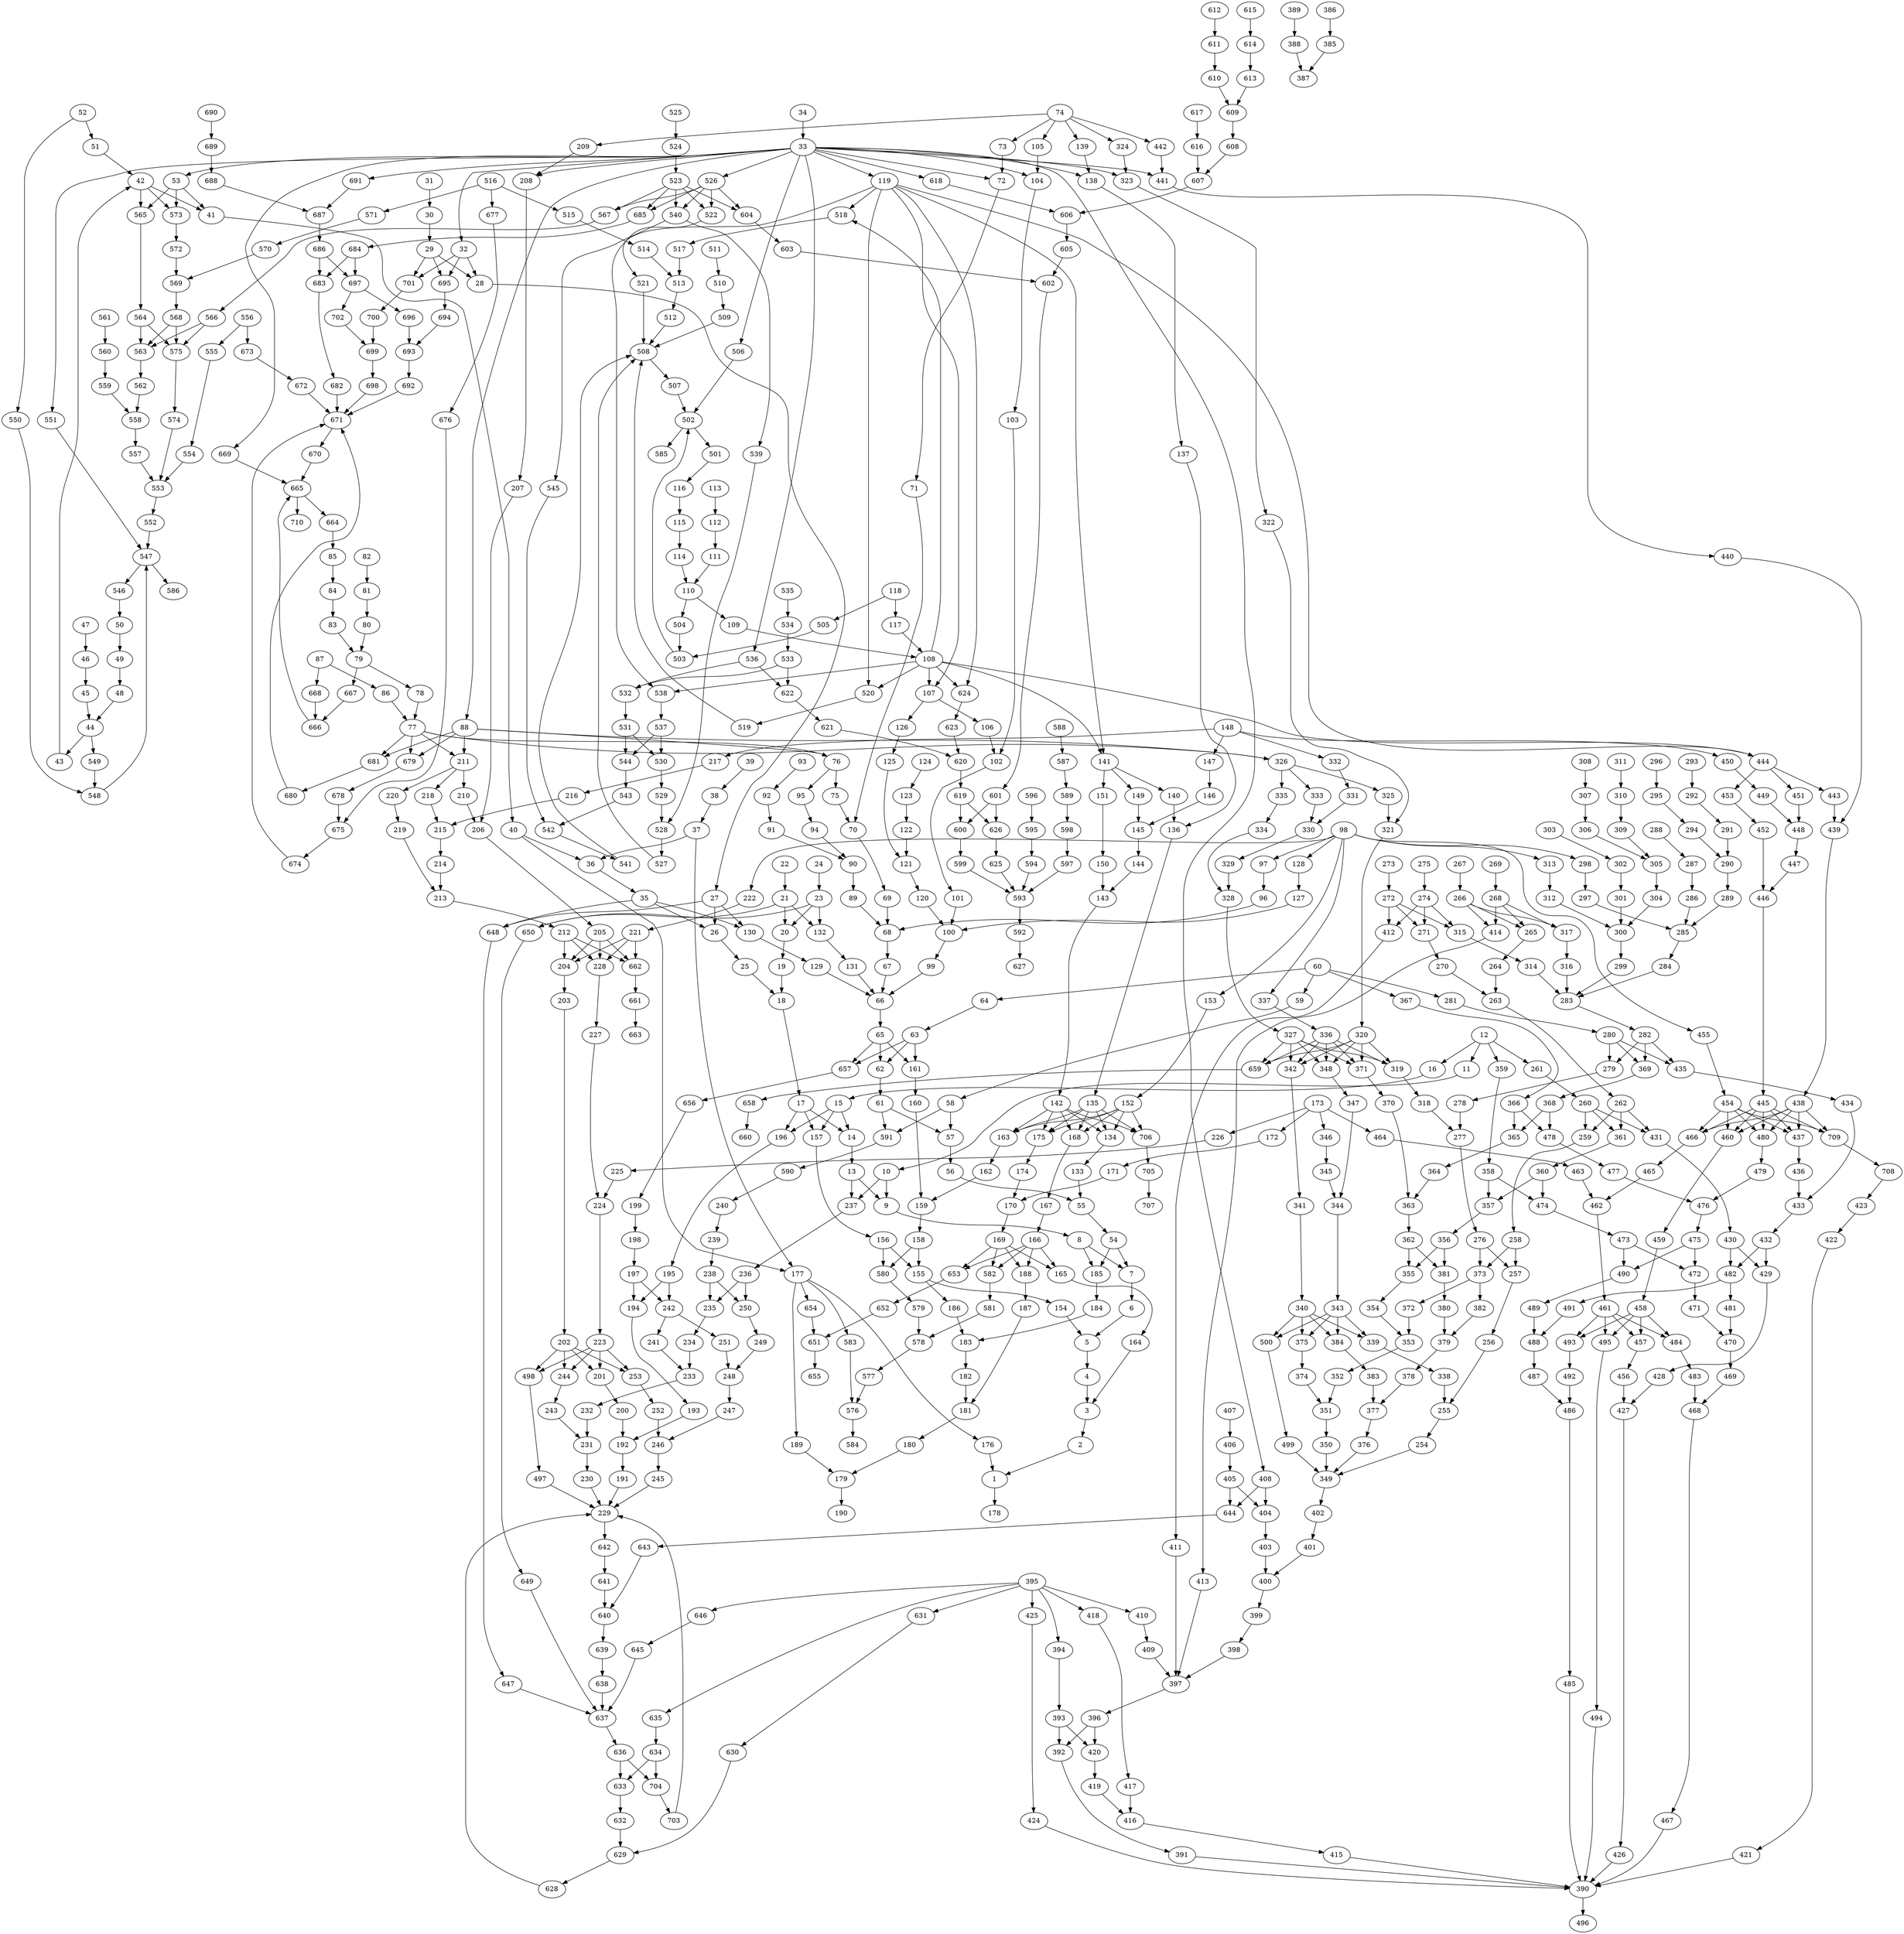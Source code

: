 digraph TimingPaths {
    1 [type="Wire", delay="0", info="AndPrimitive981(Out) to OneHotSelector976(In)"];
    2 [type="AndPrimitive", delay="3", info="AndPrimitive981(y) to AndPrimitive981(Out)"];
    3 [type="Wire", delay="0", info="AndPrimitive951(Out) to AndPrimitive981(y)"];
    4 [type="AndPrimitive", delay="3", info="AndPrimitive951(y) to AndPrimitive951(Out)"];
    5 [type="Wire", delay="0", info="AndPrimitive949(Out) to AndPrimitive951(y)"];
    6 [type="AndPrimitive", delay="3", info="AndPrimitive949(y) to AndPrimitive949(Out)"];
    7 [type="Wire", delay="0", info="AndPrimitive797(Out) to NotPrimitive948(x)"];
    8 [type="AndPrimitive", delay="3", info="AndPrimitive797(y) to AndPrimitive797(Out)"];
    9 [type="Wire", delay="0", info="FeedbackOutputNode746(Out) to AndPrimitive797(y)"];
    10 [type="FeedbackOutputNode", delay="5", info="FeedbackOutputNode746(In) to FeedbackOutputNode746(Out)"];
    11 [type="Wire", delay="0", info="Constant742(Out) to FeedbackOutputNode746(In)"];
    12 [type="Constant", size="1", info="Constant742(Out)"];
    13 [type="FeedbackInputNode", delay="5", info="FeedbackInputNode747(In) to FeedbackOutputNode746(Out)"];
    14 [type="Wire", delay="0", info="FeedbackOutputNode743(Out) to FeedbackInputNode747(In)"];
    15 [type="FeedbackOutputNode", delay="5", info="FeedbackOutputNode743(In) to FeedbackOutputNode743(Out)"];
    16 [type="Wire", delay="0", info="Constant742(Out) to FeedbackOutputNode743(In)"];
    17 [type="FeedbackInputNode", delay="5", info="FeedbackInputNode744(In) to FeedbackOutputNode743(Out)"];
    18 [type="Wire", delay="0", info="OrPrimitive725(Out) to FeedbackInputNode744(In)"];
    19 [type="OrPrimitive", delay="3", info="OrPrimitive725(y) to OrPrimitive725(Out)"];
    20 [type="Wire", delay="0", info="AndPrimitive683(Out) to OrPrimitive725(y)"];
    21 [type="AndPrimitive", delay="3", info="AndPrimitive683(y) to AndPrimitive683(Out)"];
    22 [type="Register", size="1", info="AndPrimitive683(y)"];
    23 [type="AndPrimitive", delay="3", info="AndPrimitive683(x) to AndPrimitive683(Out)"];
    24 [type="Register", size="1", info="AndPrimitive683(x)"];
    25 [type="OrPrimitive", delay="3", info="OrPrimitive725(x) to OrPrimitive725(Out)"];
    26 [type="Wire", delay="0", info="AndPrimitive705(Out) to OrPrimitive725(x)"];
    27 [type="AndPrimitive", delay="3", info="AndPrimitive705(y) to AndPrimitive705(Out)"];
    28 [type="Wire", delay="0", info="ArrayIndexNode101(c0out) to AndPrimitive705(y)"];
    29 [type="ArrayIndexNode", delay="8", info="ArrayIndexNode101(array) to ArrayIndexNode101(c0out)"];
    30 [type="Wire", delay="0", info="Tunnel66(R0) to Tunnel66(Out)"];
    31 [type="PipeLine", size="32", info="Tunnel66(R0)"];
    32 [type="ArrayIndexNode", delay="8", info="ArrayIndexNode101(c0t0v) to ArrayIndexNode101(c0out)"];
    33 [type="Wire", delay="0", info="LoopIndex45(R0) to LoopIndex45(Out)"];
    34 [type="PipeLine", size="32", info="LoopIndex45(R0)"];
    35 [type="AndPrimitive", delay="3", info="AndPrimitive705(x) to AndPrimitive705(Out)"];
    36 [type="Wire", delay="0", info="IsEqualPrimitive589(x = y?) to AndPrimitive705(x)"];
    37 [type="IsEqualPrimitive", delay="17", info="IsEqualPrimitive589(y) to IsEqualPrimitive589(x = y?)"];
    38 [type="Wire", delay="0", info="Constant590(Out) to IsEqualPrimitive589(y)"];
    39 [type="Constant", size="1", info="Constant590(Out)"];
    40 [type="IsEqualPrimitive", delay="17", info="IsEqualPrimitive589(x) to IsEqualPrimitive589(x = y?)"];
    41 [type="Wire", delay="0", info="ArrayIndexNode99(c0out) to IsEqualPrimitive589(x)"];
    42 [type="ArrayIndexNode", delay="10", info="ArrayIndexNode99(array) to ArrayIndexNode99(c0out)"];
    43 [type="LeftShiftRegister", delay="5", info="LeftShiftRegister63(Init) to ArrayIndexNode99(array)"];
    44 [type="Wire", delay="0", info="FeedbackOutputNode26(Out) to LeftShiftRegister63(Init)"];
    45 [type="FeedbackOutputNode", delay="5", info="FeedbackOutputNode26(In) to FeedbackOutputNode26(Out)"];
    46 [type="Wire", delay="0", info="Constant2(Out) to FeedbackOutputNode26(In)"];
    47 [type="Constant", size="1", info="Constant2(Out)"];
    48 [type="FeedbackInputNode", delay="5", info="FeedbackInputNode482(In) to FeedbackOutputNode26(Out)"];
    49 [type="Wire", delay="0", info="RightShiftRegister64(Out) to FeedbackInputNode482(In)"];
    50 [type="Register", size="32", info="RightShiftRegister64(Out)"];
    51 [type="LeftShiftRegister", delay="5", info="LeftShiftRegister63(Recir) to ArrayIndexNode99(array)"];
    52 [type="Register", size="32", info="LeftShiftRegister63(Recir)"];
    53 [type="ArrayIndexNode", delay="10", info="ArrayIndexNode99(c0t0v) to ArrayIndexNode99(c0out)"];
    54 [type="AndPrimitive", delay="3", info="AndPrimitive797(x) to AndPrimitive797(Out)"];
    55 [type="Wire", delay="0", info="IsEqualPrimitive796(x = y?) to AndPrimitive797(x)"];
    56 [type="IsEqualPrimitive", delay="18", info="IsEqualPrimitive796(y) to IsEqualPrimitive796(x = y?)"];
    57 [type="Wire", delay="0", info="FeedbackOutputNode738(Out) to IsEqualPrimitive796(y)"];
    58 [type="FeedbackOutputNode", delay="5", info="FeedbackOutputNode738(In) to FeedbackOutputNode738(Out)"];
    59 [type="Wire", delay="0", info="Constant734(Out) to FeedbackOutputNode738(In)"];
    60 [type="Constant", size="1", info="Constant734(Out)"];
    61 [type="FeedbackInputNode", delay="5", info="FeedbackInputNode739(In) to FeedbackOutputNode738(Out)"];
    62 [type="Wire", delay="0", info="FeedbackOutputNode735(Out) to FeedbackInputNode739(In)"];
    63 [type="FeedbackOutputNode", delay="5", info="FeedbackOutputNode735(In) to FeedbackOutputNode735(Out)"];
    64 [type="Wire", delay="0", info="Constant734(Out) to FeedbackOutputNode735(In)"];
    65 [type="FeedbackInputNode", delay="5", info="FeedbackInputNode736(In) to FeedbackOutputNode735(Out)"];
    66 [type="Wire", delay="0", info="OneHotSelector724(Out) to FeedbackInputNode736(In)"];
    67 [type="OneHotSelector", delay="11", info="OneHotSelector724(In) to OneHotSelector724(Out)"];
    68 [type="Wire", delay="0", info="SelectPrimitive196(s? t:f) to OneHotSelector724(In)"];
    69 [type="SelectPrimitive", delay="4", info="SelectPrimitive196(f) to SelectPrimitive196(s? t:f)"];
    70 [type="Wire", delay="0", info="AddPrimitive192(x+y) to SelectPrimitive196(f)"];
    71 [type="AddPrimitive", delay="16", info="AddPrimitive192(y) to AddPrimitive192(x+y)"];
    72 [type="Wire", delay="0", info="ScaleByPowerOf2Primitive164(x*2^n) to ToFixedPointPrimitive507(In)"];
    73 [type="Wire", delay="0", info="Constant529(Out) to ScaleByPowerOf2Primitive164(n)"];
    74 [type="Constant", size="1", info="Constant529(Out)"];
    75 [type="AddPrimitive", delay="16", info="AddPrimitive192(x) to AddPrimitive192(x+y)"];
    76 [type="Wire", delay="0", info="ArrayIndexNode98(c0out) to CoercionNode163(In)"];
    77 [type="ArrayIndexNode", delay="10", info="ArrayIndexNode98(array) to ArrayIndexNode98(c0out)"];
    78 [type="LeftShiftRegister", delay="5", info="LeftShiftRegister61(Init) to ArrayIndexNode98(array)"];
    79 [type="Wire", delay="0", info="FeedbackOutputNode27(Out) to LeftShiftRegister61(Init)"];
    80 [type="FeedbackOutputNode", delay="5", info="FeedbackOutputNode27(In) to FeedbackOutputNode27(Out)"];
    81 [type="Wire", delay="0", info="Constant4(Out) to FeedbackOutputNode27(In)"];
    82 [type="Constant", size="1", info="Constant4(Out)"];
    83 [type="FeedbackInputNode", delay="5", info="FeedbackInputNode481(In) to FeedbackOutputNode27(Out)"];
    84 [type="Wire", delay="0", info="RightShiftRegister62(Out) to FeedbackInputNode481(In)"];
    85 [type="Register", size="32", info="RightShiftRegister62(Out)"];
    86 [type="LeftShiftRegister", delay="5", info="LeftShiftRegister61(Recir) to ArrayIndexNode98(array)"];
    87 [type="Register", size="32", info="LeftShiftRegister61(Recir)"];
    88 [type="ArrayIndexNode", delay="10", info="ArrayIndexNode98(c0t0v) to ArrayIndexNode98(c0out)"];
    89 [type="SelectPrimitive", delay="4", info="SelectPrimitive196(s) to SelectPrimitive196(s? t:f)"];
    90 [type="Wire", delay="0", info="OrPrimitive186(Out) to SelectPrimitive196(s)"];
    91 [type="OrPrimitive", delay="3", info="OrPrimitive186(y) to OrPrimitive186(Out)"];
    92 [type="Wire", delay="0", info="IsGreaterPrimitive176(x > y?) to OrPrimitive186(y)"];
    93 [type="Register", size="1", info="IsGreaterPrimitive176(x > y?)"];
    94 [type="OrPrimitive", delay="3", info="OrPrimitive186(x) to OrPrimitive186(Out)"];
    95 [type="IsLessThan0Primitive", delay="9", info="IsLessThan0Primitive175(x) to IsLessThan0Primitive175(x < 0?)"];
    96 [type="SelectPrimitive", delay="4", info="SelectPrimitive196(t) to SelectPrimitive196(s? t:f)"];
    97 [type="Wire", delay="0", info="Constant329(Out) to SelectPrimitive196(t)"];
    98 [type="Constant", size="1", info="Constant329(Out)"];
    99 [type="OneHotSelector", delay="11", info="OneHotSelector724(In) to OneHotSelector724(Out)"];
    100 [type="Wire", delay="0", info="SelectPrimitive373(s? t:f) to OneHotSelector724(In)"];
    101 [type="SelectPrimitive", delay="4", info="SelectPrimitive373(f) to SelectPrimitive373(s? t:f)"];
    102 [type="Wire", delay="0", info="AddPrimitive369(x+y) to SelectPrimitive373(f)"];
    103 [type="AddPrimitive", delay="16", info="AddPrimitive369(y) to AddPrimitive369(x+y)"];
    104 [type="Wire", delay="0", info="ScaleByPowerOf2Primitive343(x*2^n) to ToFixedPointPrimitive541(In)"];
    105 [type="Wire", delay="0", info="Constant529(Out) to ScaleByPowerOf2Primitive343(n)"];
    106 [type="AddPrimitive", delay="16", info="AddPrimitive369(x) to AddPrimitive369(x+y)"];
    107 [type="Wire", delay="0", info="ArrayIndexNode97(c0out) to CoercionNode341(In)"];
    108 [type="ArrayIndexNode", delay="10", info="ArrayIndexNode97(array) to ArrayIndexNode97(c0out)"];
    109 [type="LeftShiftRegister", delay="4", info="LeftShiftRegister59(Init) to ArrayIndexNode97(array)"];
    110 [type="Wire", delay="0", info="FeedbackOutputNode28(Out) to LeftShiftRegister59(Init)"];
    111 [type="FeedbackOutputNode", delay="4", info="FeedbackOutputNode28(In) to FeedbackOutputNode28(Out)"];
    112 [type="Wire", delay="0", info="Constant5(Out) to FeedbackOutputNode28(In)"];
    113 [type="Constant", size="1", info="Constant5(Out)"];
    114 [type="FeedbackInputNode", delay="4", info="FeedbackInputNode480(In) to FeedbackOutputNode28(Out)"];
    115 [type="Wire", delay="0", info="RightShiftRegister60(Out) to FeedbackInputNode480(In)"];
    116 [type="Register", size="64", info="RightShiftRegister60(Out)"];
    117 [type="LeftShiftRegister", delay="4", info="LeftShiftRegister59(Recir) to ArrayIndexNode97(array)"];
    118 [type="Register", size="64", info="LeftShiftRegister59(Recir)"];
    119 [type="ArrayIndexNode", delay="10", info="ArrayIndexNode97(c0t0v) to ArrayIndexNode97(c0out)"];
    120 [type="SelectPrimitive", delay="4", info="SelectPrimitive373(s) to SelectPrimitive373(s? t:f)"];
    121 [type="Wire", delay="0", info="OrPrimitive363(Out) to SelectPrimitive373(s)"];
    122 [type="OrPrimitive", delay="3", info="OrPrimitive363(y) to OrPrimitive363(Out)"];
    123 [type="Wire", delay="0", info="IsGreaterPrimitive353(x > y?) to OrPrimitive363(y)"];
    124 [type="Register", size="1", info="IsGreaterPrimitive353(x > y?)"];
    125 [type="OrPrimitive", delay="3", info="OrPrimitive363(x) to OrPrimitive363(Out)"];
    126 [type="IsLessThan0Primitive", delay="9", info="IsLessThan0Primitive352(x) to IsLessThan0Primitive352(x < 0?)"];
    127 [type="SelectPrimitive", delay="4", info="SelectPrimitive373(t) to SelectPrimitive373(s? t:f)"];
    128 [type="Wire", delay="0", info="Constant329(Out) to SelectPrimitive373(t)"];
    129 [type="OneHotSelector", delay="11", info="OneHotSelector724(In) to OneHotSelector724(Out)"];
    130 [type="Wire", delay="0", info="AndPrimitive705(Out) to OneHotSelector724(In)"];
    131 [type="OneHotSelector", delay="11", info="OneHotSelector724(In) to OneHotSelector724(Out)"];
    132 [type="Wire", delay="0", info="AndPrimitive683(Out) to OneHotSelector724(In)"];
    133 [type="IsEqualPrimitive", delay="18", info="IsEqualPrimitive796(x) to IsEqualPrimitive796(x = y?)"];
    134 [type="Wire", delay="0", info="SelectPrimitive372(s? t:f) to IsEqualPrimitive796(x)"];
    135 [type="SelectPrimitive", delay="4", info="SelectPrimitive372(f) to SelectPrimitive372(s? t:f)"];
    136 [type="Wire", delay="0", info="AddPrimitive368(x+y) to SelectPrimitive372(f)"];
    137 [type="AddPrimitive", delay="16", info="AddPrimitive368(y) to AddPrimitive368(x+y)"];
    138 [type="Wire", delay="0", info="ScaleByPowerOf2Primitive342(x*2^n) to ToFixedPointPrimitive537(In)"];
    139 [type="Wire", delay="0", info="Constant529(Out) to ScaleByPowerOf2Primitive342(n)"];
    140 [type="AddPrimitive", delay="16", info="AddPrimitive368(x) to AddPrimitive368(x+y)"];
    141 [type="Wire", delay="0", info="ArrayIndexNode97(c0out) to CoercionNode340(In)"];
    142 [type="SelectPrimitive", delay="4", info="SelectPrimitive372(s) to SelectPrimitive372(s? t:f)"];
    143 [type="Wire", delay="0", info="OrPrimitive361(Out) to SelectPrimitive372(s)"];
    144 [type="OrPrimitive", delay="3", info="OrPrimitive361(y) to OrPrimitive361(Out)"];
    145 [type="Wire", delay="0", info="IsGreaterPrimitive350(x > y?) to OrPrimitive361(y)"];
    146 [type="IsGreaterPrimitive", delay="21", info="IsGreaterPrimitive350(y) to IsGreaterPrimitive350(x > y?)"];
    147 [type="Wire", delay="0", info="Constant533(Out) to IsGreaterPrimitive350(y)"];
    148 [type="Constant", size="1", info="Constant533(Out)"];
    149 [type="IsGreaterPrimitive", delay="21", info="IsGreaterPrimitive350(x) to IsGreaterPrimitive350(x > y?)"];
    150 [type="OrPrimitive", delay="3", info="OrPrimitive361(x) to OrPrimitive361(Out)"];
    151 [type="IsLessThan0Primitive", delay="9", info="IsLessThan0Primitive349(x) to IsLessThan0Primitive349(x < 0?)"];
    152 [type="SelectPrimitive", delay="4", info="SelectPrimitive372(t) to SelectPrimitive372(s? t:f)"];
    153 [type="Wire", delay="0", info="Constant329(Out) to SelectPrimitive372(t)"];
    154 [type="AndPrimitive", delay="3", info="AndPrimitive949(x) to AndPrimitive949(Out)"];
    155 [type="Wire", delay="0", info="AndPrimitive791(Out) to NotPrimitive942(x)"];
    156 [type="AndPrimitive", delay="3", info="AndPrimitive791(y) to AndPrimitive791(Out)"];
    157 [type="Wire", delay="0", info="FeedbackOutputNode743(Out) to AndPrimitive791(y)"];
    158 [type="AndPrimitive", delay="3", info="AndPrimitive791(x) to AndPrimitive791(Out)"];
    159 [type="Wire", delay="0", info="IsEqualPrimitive790(x = y?) to AndPrimitive791(x)"];
    160 [type="IsEqualPrimitive", delay="18", info="IsEqualPrimitive790(y) to IsEqualPrimitive790(x = y?)"];
    161 [type="Wire", delay="0", info="FeedbackOutputNode735(Out) to IsEqualPrimitive790(y)"];
    162 [type="IsEqualPrimitive", delay="18", info="IsEqualPrimitive790(x) to IsEqualPrimitive790(x = y?)"];
    163 [type="Wire", delay="0", info="SelectPrimitive372(s? t:f) to IsEqualPrimitive790(x)"];
    164 [type="AndPrimitive", delay="3", info="AndPrimitive951(x) to AndPrimitive951(Out)"];
    165 [type="Wire", delay="0", info="AndPrimitive782(Out) to AndPrimitive951(x)"];
    166 [type="AndPrimitive", delay="3", info="AndPrimitive782(y) to AndPrimitive782(Out)"];
    167 [type="IsGreaterOrEqualTo0Primitive", delay="8", info="IsGreaterOrEqualTo0Primitive781(x) to IsGreaterOrEqualTo0Primitive781(x >= 0?)"];
    168 [type="Wire", delay="0", info="SelectPrimitive372(s? t:f) to IsGreaterOrEqualTo0Primitive781(x)"];
    169 [type="AndPrimitive", delay="3", info="AndPrimitive782(x) to AndPrimitive782(Out)"];
    170 [type="Wire", delay="0", info="IsLessPrimitive778(x < y?) to AndPrimitive782(x)"];
    171 [type="IsLessPrimitive", delay="22", info="IsLessPrimitive778(y) to IsLessPrimitive778(x < y?)"];
    172 [type="Wire", delay="0", info="Constant751(Out) to IsLessPrimitive778(y)"];
    173 [type="Constant", size="1", info="Constant751(Out)"];
    174 [type="IsLessPrimitive", delay="22", info="IsLessPrimitive778(x) to IsLessPrimitive778(x < y?)"];
    175 [type="Wire", delay="0", info="SelectPrimitive372(s? t:f) to IsLessPrimitive778(x)"];
    176 [type="AndPrimitive", delay="3", info="AndPrimitive981(x) to AndPrimitive981(Out)"];
    177 [type="Wire", delay="0", info="IsEqualPrimitive589(x = y?) to NotPrimitive592(x)"];
    178 [type="Register", size="1", info="OneHotSelector976(In)"];
    179 [type="Wire", delay="0", info="AndPrimitive979(Out) to OneHotSelector976(In)"];
    180 [type="AndPrimitive", delay="3", info="AndPrimitive979(y) to AndPrimitive979(Out)"];
    181 [type="Wire", delay="0", info="AndPrimitive945(Out) to AndPrimitive979(y)"];
    182 [type="AndPrimitive", delay="3", info="AndPrimitive945(y) to AndPrimitive945(Out)"];
    183 [type="Wire", delay="0", info="AndPrimitive943(Out) to AndPrimitive945(y)"];
    184 [type="AndPrimitive", delay="3", info="AndPrimitive943(y) to AndPrimitive943(Out)"];
    185 [type="Wire", delay="0", info="AndPrimitive797(Out) to AndPrimitive943(y)"];
    186 [type="AndPrimitive", delay="3", info="AndPrimitive943(x) to AndPrimitive943(Out)"];
    187 [type="AndPrimitive", delay="3", info="AndPrimitive945(x) to AndPrimitive945(Out)"];
    188 [type="Wire", delay="0", info="AndPrimitive782(Out) to AndPrimitive945(x)"];
    189 [type="AndPrimitive", delay="3", info="AndPrimitive979(x) to AndPrimitive979(Out)"];
    190 [type="Register", size="1", info="OneHotSelector976(In)"];
    191 [type="OneHotSelector", delay="17", info="OneHotSelector903(In) to OneHotSelector903(Out)"];
    192 [type="Wire", delay="0", info="AndPrimitive904(Out) to OneHotSelector903(In)"];
    193 [type="AndPrimitive", delay="3", info="AndPrimitive904(y) to AndPrimitive904(Out)"];
    194 [type="Wire", delay="0", info="AndPrimitive763(Out) to AndPrimitive904(y)"];
    195 [type="AndPrimitive", delay="3", info="AndPrimitive763(y) to AndPrimitive763(Out)"];
    196 [type="Wire", delay="0", info="FeedbackOutputNode743(Out) to AndPrimitive763(y)"];
    197 [type="AndPrimitive", delay="3", info="AndPrimitive763(x) to AndPrimitive763(Out)"];
    198 [type="Wire", delay="0", info="IsEqualPrimitive762(x = y?) to AndPrimitive763(x)"];
    199 [type="Register", size="1", info="IsEqualPrimitive762(x = y?)"];
    200 [type="AndPrimitive", delay="3", info="AndPrimitive904(x) to AndPrimitive904(Out)"];
    201 [type="Wire", delay="0", info="AndPrimitive754(Out) to AndPrimitive904(x)"];
    202 [type="AndPrimitive", delay="3", info="AndPrimitive754(y) to AndPrimitive754(Out)"];
    203 [type="IsGreaterOrEqualTo0Primitive", delay="8", info="IsGreaterOrEqualTo0Primitive753(x) to IsGreaterOrEqualTo0Primitive753(x >= 0?)"];
    204 [type="Wire", delay="0", info="SelectPrimitive195(s? t:f) to IsGreaterOrEqualTo0Primitive753(x)"];
    205 [type="SelectPrimitive", delay="4", info="SelectPrimitive195(f) to SelectPrimitive195(s? t:f)"];
    206 [type="Wire", delay="0", info="AddPrimitive191(x+y) to SelectPrimitive195(f)"];
    207 [type="AddPrimitive", delay="16", info="AddPrimitive191(y) to AddPrimitive191(x+y)"];
    208 [type="Wire", delay="0", info="ScaleByPowerOf2Primitive165(x*2^n) to ToFixedPointPrimitive503(In)"];
    209 [type="Wire", delay="0", info="Constant529(Out) to ScaleByPowerOf2Primitive165(n)"];
    210 [type="AddPrimitive", delay="16", info="AddPrimitive191(x) to AddPrimitive191(x+y)"];
    211 [type="Wire", delay="0", info="ArrayIndexNode98(c0out) to CoercionNode162(In)"];
    212 [type="SelectPrimitive", delay="4", info="SelectPrimitive195(s) to SelectPrimitive195(s? t:f)"];
    213 [type="Wire", delay="0", info="OrPrimitive184(Out) to SelectPrimitive195(s)"];
    214 [type="OrPrimitive", delay="3", info="OrPrimitive184(y) to OrPrimitive184(Out)"];
    215 [type="Wire", delay="0", info="IsGreaterPrimitive173(x > y?) to OrPrimitive184(y)"];
    216 [type="IsGreaterPrimitive", delay="21", info="IsGreaterPrimitive173(y) to IsGreaterPrimitive173(x > y?)"];
    217 [type="Wire", delay="0", info="Constant533(Out) to IsGreaterPrimitive173(y)"];
    218 [type="IsGreaterPrimitive", delay="21", info="IsGreaterPrimitive173(x) to IsGreaterPrimitive173(x > y?)"];
    219 [type="OrPrimitive", delay="3", info="OrPrimitive184(x) to OrPrimitive184(Out)"];
    220 [type="IsLessThan0Primitive", delay="9", info="IsLessThan0Primitive172(x) to IsLessThan0Primitive172(x < 0?)"];
    221 [type="SelectPrimitive", delay="4", info="SelectPrimitive195(t) to SelectPrimitive195(s? t:f)"];
    222 [type="Wire", delay="0", info="Constant329(Out) to SelectPrimitive195(t)"];
    223 [type="AndPrimitive", delay="3", info="AndPrimitive754(x) to AndPrimitive754(Out)"];
    224 [type="Wire", delay="0", info="IsLessPrimitive750(x < y?) to AndPrimitive754(x)"];
    225 [type="IsLessPrimitive", delay="22", info="IsLessPrimitive750(y) to IsLessPrimitive750(x < y?)"];
    226 [type="Wire", delay="0", info="Constant751(Out) to IsLessPrimitive750(y)"];
    227 [type="IsLessPrimitive", delay="22", info="IsLessPrimitive750(x) to IsLessPrimitive750(x < y?)"];
    228 [type="Wire", delay="0", info="SelectPrimitive195(s? t:f) to IsLessPrimitive750(x)"];
    229 [type="Register", size="28", info="OneHotSelector903(Out)"];
    230 [type="OneHotSelector", delay="17", info="OneHotSelector903(In) to OneHotSelector903(Out)"];
    231 [type="Wire", delay="0", info="AndPrimitive909(Out) to OneHotSelector903(In)"];
    232 [type="AndPrimitive", delay="3", info="AndPrimitive909(y) to AndPrimitive909(Out)"];
    233 [type="Wire", delay="0", info="AndPrimitive907(Out) to AndPrimitive909(y)"];
    234 [type="AndPrimitive", delay="3", info="AndPrimitive907(y) to AndPrimitive907(Out)"];
    235 [type="Wire", delay="0", info="AndPrimitive770(Out) to AndPrimitive907(y)"];
    236 [type="AndPrimitive", delay="3", info="AndPrimitive770(y) to AndPrimitive770(Out)"];
    237 [type="Wire", delay="0", info="FeedbackOutputNode746(Out) to AndPrimitive770(y)"];
    238 [type="AndPrimitive", delay="3", info="AndPrimitive770(x) to AndPrimitive770(Out)"];
    239 [type="Wire", delay="0", info="IsEqualPrimitive768(x = y?) to AndPrimitive770(x)"];
    240 [type="Register", size="1", info="IsEqualPrimitive768(x = y?)"];
    241 [type="AndPrimitive", delay="3", info="AndPrimitive907(x) to AndPrimitive907(Out)"];
    242 [type="Wire", delay="0", info="AndPrimitive763(Out) to NotPrimitive906(x)"];
    243 [type="AndPrimitive", delay="3", info="AndPrimitive909(x) to AndPrimitive909(Out)"];
    244 [type="Wire", delay="0", info="AndPrimitive754(Out) to AndPrimitive909(x)"];
    245 [type="OneHotSelector", delay="17", info="OneHotSelector903(In) to OneHotSelector903(Out)"];
    246 [type="Wire", delay="0", info="AndPrimitive915(Out) to OneHotSelector903(In)"];
    247 [type="AndPrimitive", delay="3", info="AndPrimitive915(y) to AndPrimitive915(Out)"];
    248 [type="Wire", delay="0", info="AndPrimitive913(Out) to AndPrimitive915(y)"];
    249 [type="AndPrimitive", delay="3", info="AndPrimitive913(y) to AndPrimitive913(Out)"];
    250 [type="Wire", delay="0", info="AndPrimitive770(Out) to NotPrimitive912(x)"];
    251 [type="AndPrimitive", delay="3", info="AndPrimitive913(x) to AndPrimitive913(Out)"];
    252 [type="AndPrimitive", delay="3", info="AndPrimitive915(x) to AndPrimitive915(Out)"];
    253 [type="Wire", delay="0", info="AndPrimitive754(Out) to AndPrimitive915(x)"];
    254 [type="OneHotSelector", delay="17", info="OneHotSelector921(In) to OneHotSelector921(Out)"];
    255 [type="Wire", delay="0", info="AndPrimitive922(Out) to OneHotSelector921(In)"];
    256 [type="AndPrimitive", delay="3", info="AndPrimitive922(y) to AndPrimitive922(Out)"];
    257 [type="Wire", delay="0", info="AndPrimitive843(Out) to AndPrimitive922(y)"];
    258 [type="AndPrimitive", delay="3", info="AndPrimitive843(y) to AndPrimitive843(Out)"];
    259 [type="Wire", delay="0", info="FeedbackOutputNode823(Out) to AndPrimitive843(y)"];
    260 [type="FeedbackOutputNode", delay="5", info="FeedbackOutputNode823(In) to FeedbackOutputNode823(Out)"];
    261 [type="Wire", delay="0", info="Constant742(Out) to FeedbackOutputNode823(In)"];
    262 [type="FeedbackInputNode", delay="5", info="FeedbackInputNode824(In) to FeedbackOutputNode823(Out)"];
    263 [type="Wire", delay="0", info="OrPrimitive805(Out) to FeedbackInputNode824(In)"];
    264 [type="OrPrimitive", delay="3", info="OrPrimitive805(y) to OrPrimitive805(Out)"];
    265 [type="Wire", delay="0", info="AndPrimitive685(Out) to OrPrimitive805(y)"];
    266 [type="AndPrimitive", delay="3", info="AndPrimitive685(y) to AndPrimitive685(Out)"];
    267 [type="Register", size="1", info="AndPrimitive685(y)"];
    268 [type="AndPrimitive", delay="3", info="AndPrimitive685(x) to AndPrimitive685(Out)"];
    269 [type="Register", size="1", info="AndPrimitive685(x)"];
    270 [type="OrPrimitive", delay="3", info="OrPrimitive805(x) to OrPrimitive805(Out)"];
    271 [type="Wire", delay="0", info="LutNode721(Out) to OrPrimitive805(x)"];
    272 [type="LutNode", delay="3", info="LutNode721(In) to LutNode721(Out)"];
    273 [type="Register", size="1", info="LutNode721(In)"];
    274 [type="LutNode", delay="3", info="LutNode721(In) to LutNode721(Out)"];
    275 [type="Register", size="1", info="LutNode721(In)"];
    276 [type="AndPrimitive", delay="3", info="AndPrimitive843(x) to AndPrimitive843(Out)"];
    277 [type="Wire", delay="0", info="IsEqualPrimitive842(x = y?) to AndPrimitive843(x)"];
    278 [type="IsEqualPrimitive", delay="18", info="IsEqualPrimitive842(y) to IsEqualPrimitive842(x = y?)"];
    279 [type="Wire", delay="0", info="FeedbackOutputNode815(Out) to IsEqualPrimitive842(y)"];
    280 [type="FeedbackOutputNode", delay="5", info="FeedbackOutputNode815(In) to FeedbackOutputNode815(Out)"];
    281 [type="Wire", delay="0", info="Constant734(Out) to FeedbackOutputNode815(In)"];
    282 [type="FeedbackInputNode", delay="5", info="FeedbackInputNode816(In) to FeedbackOutputNode815(Out)"];
    283 [type="Wire", delay="0", info="OneHotSelector804(Out) to FeedbackInputNode816(In)"];
    284 [type="OneHotSelector", delay="11", info="OneHotSelector804(In) to OneHotSelector804(Out)"];
    285 [type="Wire", delay="0", info="SelectPrimitive253(s? t:f) to OneHotSelector804(In)"];
    286 [type="SelectPrimitive", delay="4", info="SelectPrimitive253(f) to SelectPrimitive253(s? t:f)"];
    287 [type="Wire", delay="0", info="AddPrimitive249(x+y) to SelectPrimitive253(f)"];
    288 [type="Register", size="32", info="AddPrimitive249(x+y)"];
    289 [type="SelectPrimitive", delay="4", info="SelectPrimitive253(s) to SelectPrimitive253(s? t:f)"];
    290 [type="Wire", delay="0", info="OrPrimitive243(Out) to SelectPrimitive253(s)"];
    291 [type="OrPrimitive", delay="3", info="OrPrimitive243(y) to OrPrimitive243(Out)"];
    292 [type="Wire", delay="0", info="IsGreaterPrimitive233(x > y?) to OrPrimitive243(y)"];
    293 [type="Register", size="1", info="IsGreaterPrimitive233(x > y?)"];
    294 [type="OrPrimitive", delay="3", info="OrPrimitive243(x) to OrPrimitive243(Out)"];
    295 [type="Wire", delay="0", info="IsLessThan0Primitive232(x < 0?) to OrPrimitive243(x)"];
    296 [type="Register", size="1", info="IsLessThan0Primitive232(x < 0?)"];
    297 [type="SelectPrimitive", delay="4", info="SelectPrimitive253(t) to SelectPrimitive253(s? t:f)"];
    298 [type="Wire", delay="0", info="Constant329(Out) to SelectPrimitive253(t)"];
    299 [type="OneHotSelector", delay="11", info="OneHotSelector804(In) to OneHotSelector804(Out)"];
    300 [type="Wire", delay="0", info="SelectPrimitive425(s? t:f) to OneHotSelector804(In)"];
    301 [type="SelectPrimitive", delay="4", info="SelectPrimitive425(f) to SelectPrimitive425(s? t:f)"];
    302 [type="Wire", delay="0", info="AddPrimitive421(x+y) to SelectPrimitive425(f)"];
    303 [type="Register", size="32", info="AddPrimitive421(x+y)"];
    304 [type="SelectPrimitive", delay="4", info="SelectPrimitive425(s) to SelectPrimitive425(s? t:f)"];
    305 [type="Wire", delay="0", info="OrPrimitive415(Out) to SelectPrimitive425(s)"];
    306 [type="OrPrimitive", delay="3", info="OrPrimitive415(y) to OrPrimitive415(Out)"];
    307 [type="Wire", delay="0", info="IsGreaterPrimitive405(x > y?) to OrPrimitive415(y)"];
    308 [type="Register", size="1", info="IsGreaterPrimitive405(x > y?)"];
    309 [type="OrPrimitive", delay="3", info="OrPrimitive415(x) to OrPrimitive415(Out)"];
    310 [type="Wire", delay="0", info="IsLessThan0Primitive404(x < 0?) to OrPrimitive415(x)"];
    311 [type="Register", size="1", info="IsLessThan0Primitive404(x < 0?)"];
    312 [type="SelectPrimitive", delay="4", info="SelectPrimitive425(t) to SelectPrimitive425(s? t:f)"];
    313 [type="Wire", delay="0", info="Constant329(Out) to SelectPrimitive425(t)"];
    314 [type="OneHotSelector", delay="11", info="OneHotSelector804(In) to OneHotSelector804(Out)"];
    315 [type="Wire", delay="0", info="LutNode721(Out) to OneHotSelector804(In)"];
    316 [type="OneHotSelector", delay="11", info="OneHotSelector804(In) to OneHotSelector804(Out)"];
    317 [type="Wire", delay="0", info="AndPrimitive685(Out) to OneHotSelector804(In)"];
    318 [type="IsEqualPrimitive", delay="18", info="IsEqualPrimitive842(x) to IsEqualPrimitive842(x = y?)"];
    319 [type="Wire", delay="0", info="SelectPrimitive252(s? t:f) to IsEqualPrimitive842(x)"];
    320 [type="SelectPrimitive", delay="4", info="SelectPrimitive252(f) to SelectPrimitive252(s? t:f)"];
    321 [type="Wire", delay="0", info="AddPrimitive248(x+y) to SelectPrimitive252(f)"];
    322 [type="AddPrimitive", delay="16", info="AddPrimitive248(y) to AddPrimitive248(x+y)"];
    323 [type="Wire", delay="0", info="ScaleByPowerOf2Primitive222(x*2^n) to ToFixedPointPrimitive519(In)"];
    324 [type="Wire", delay="0", info="Constant529(Out) to ScaleByPowerOf2Primitive222(n)"];
    325 [type="AddPrimitive", delay="16", info="AddPrimitive248(x) to AddPrimitive248(x+y)"];
    326 [type="Wire", delay="0", info="ArrayIndexNode98(c0out) to CoercionNode219(In)"];
    327 [type="SelectPrimitive", delay="4", info="SelectPrimitive252(s) to SelectPrimitive252(s? t:f)"];
    328 [type="Wire", delay="0", info="OrPrimitive241(Out) to SelectPrimitive252(s)"];
    329 [type="OrPrimitive", delay="3", info="OrPrimitive241(y) to OrPrimitive241(Out)"];
    330 [type="Wire", delay="0", info="IsGreaterPrimitive230(x > y?) to OrPrimitive241(y)"];
    331 [type="IsGreaterPrimitive", delay="21", info="IsGreaterPrimitive230(y) to IsGreaterPrimitive230(x > y?)"];
    332 [type="Wire", delay="0", info="Constant533(Out) to IsGreaterPrimitive230(y)"];
    333 [type="IsGreaterPrimitive", delay="21", info="IsGreaterPrimitive230(x) to IsGreaterPrimitive230(x > y?)"];
    334 [type="OrPrimitive", delay="3", info="OrPrimitive241(x) to OrPrimitive241(Out)"];
    335 [type="IsLessThan0Primitive", delay="9", info="IsLessThan0Primitive229(x) to IsLessThan0Primitive229(x < 0?)"];
    336 [type="SelectPrimitive", delay="4", info="SelectPrimitive252(t) to SelectPrimitive252(s? t:f)"];
    337 [type="Wire", delay="0", info="Constant329(Out) to SelectPrimitive252(t)"];
    338 [type="AndPrimitive", delay="3", info="AndPrimitive922(x) to AndPrimitive922(Out)"];
    339 [type="Wire", delay="0", info="AndPrimitive834(Out) to AndPrimitive922(x)"];
    340 [type="AndPrimitive", delay="3", info="AndPrimitive834(y) to AndPrimitive834(Out)"];
    341 [type="IsGreaterOrEqualTo0Primitive", delay="8", info="IsGreaterOrEqualTo0Primitive833(x) to IsGreaterOrEqualTo0Primitive833(x >= 0?)"];
    342 [type="Wire", delay="0", info="SelectPrimitive252(s? t:f) to IsGreaterOrEqualTo0Primitive833(x)"];
    343 [type="AndPrimitive", delay="3", info="AndPrimitive834(x) to AndPrimitive834(Out)"];
    344 [type="Wire", delay="0", info="IsLessPrimitive830(x < y?) to AndPrimitive834(x)"];
    345 [type="IsLessPrimitive", delay="22", info="IsLessPrimitive830(y) to IsLessPrimitive830(x < y?)"];
    346 [type="Wire", delay="0", info="Constant751(Out) to IsLessPrimitive830(y)"];
    347 [type="IsLessPrimitive", delay="22", info="IsLessPrimitive830(x) to IsLessPrimitive830(x < y?)"];
    348 [type="Wire", delay="0", info="SelectPrimitive252(s? t:f) to IsLessPrimitive830(x)"];
    349 [type="Register", size="28", info="OneHotSelector921(Out)"];
    350 [type="OneHotSelector", delay="17", info="OneHotSelector921(In) to OneHotSelector921(Out)"];
    351 [type="Wire", delay="0", info="AndPrimitive927(Out) to OneHotSelector921(In)"];
    352 [type="AndPrimitive", delay="3", info="AndPrimitive927(y) to AndPrimitive927(Out)"];
    353 [type="Wire", delay="0", info="AndPrimitive925(Out) to AndPrimitive927(y)"];
    354 [type="AndPrimitive", delay="3", info="AndPrimitive925(y) to AndPrimitive925(Out)"];
    355 [type="Wire", delay="0", info="AndPrimitive850(Out) to AndPrimitive925(y)"];
    356 [type="AndPrimitive", delay="3", info="AndPrimitive850(y) to AndPrimitive850(Out)"];
    357 [type="Wire", delay="0", info="FeedbackOutputNode826(Out) to AndPrimitive850(y)"];
    358 [type="FeedbackOutputNode", delay="5", info="FeedbackOutputNode826(In) to FeedbackOutputNode826(Out)"];
    359 [type="Wire", delay="0", info="Constant742(Out) to FeedbackOutputNode826(In)"];
    360 [type="FeedbackInputNode", delay="5", info="FeedbackInputNode827(In) to FeedbackOutputNode826(Out)"];
    361 [type="Wire", delay="0", info="FeedbackOutputNode823(Out) to FeedbackInputNode827(In)"];
    362 [type="AndPrimitive", delay="3", info="AndPrimitive850(x) to AndPrimitive850(Out)"];
    363 [type="Wire", delay="0", info="IsEqualPrimitive848(x = y?) to AndPrimitive850(x)"];
    364 [type="IsEqualPrimitive", delay="18", info="IsEqualPrimitive848(y) to IsEqualPrimitive848(x = y?)"];
    365 [type="Wire", delay="0", info="FeedbackOutputNode818(Out) to IsEqualPrimitive848(y)"];
    366 [type="FeedbackOutputNode", delay="5", info="FeedbackOutputNode818(In) to FeedbackOutputNode818(Out)"];
    367 [type="Wire", delay="0", info="Constant734(Out) to FeedbackOutputNode818(In)"];
    368 [type="FeedbackInputNode", delay="5", info="FeedbackInputNode819(In) to FeedbackOutputNode818(Out)"];
    369 [type="Wire", delay="0", info="FeedbackOutputNode815(Out) to FeedbackInputNode819(In)"];
    370 [type="IsEqualPrimitive", delay="18", info="IsEqualPrimitive848(x) to IsEqualPrimitive848(x = y?)"];
    371 [type="Wire", delay="0", info="SelectPrimitive252(s? t:f) to IsEqualPrimitive848(x)"];
    372 [type="AndPrimitive", delay="3", info="AndPrimitive925(x) to AndPrimitive925(Out)"];
    373 [type="Wire", delay="0", info="AndPrimitive843(Out) to NotPrimitive924(x)"];
    374 [type="AndPrimitive", delay="3", info="AndPrimitive927(x) to AndPrimitive927(Out)"];
    375 [type="Wire", delay="0", info="AndPrimitive834(Out) to AndPrimitive927(x)"];
    376 [type="OneHotSelector", delay="17", info="OneHotSelector921(In) to OneHotSelector921(Out)"];
    377 [type="Wire", delay="0", info="AndPrimitive933(Out) to OneHotSelector921(In)"];
    378 [type="AndPrimitive", delay="3", info="AndPrimitive933(y) to AndPrimitive933(Out)"];
    379 [type="Wire", delay="0", info="AndPrimitive931(Out) to AndPrimitive933(y)"];
    380 [type="AndPrimitive", delay="3", info="AndPrimitive931(y) to AndPrimitive931(Out)"];
    381 [type="Wire", delay="0", info="AndPrimitive850(Out) to NotPrimitive930(x)"];
    382 [type="AndPrimitive", delay="3", info="AndPrimitive931(x) to AndPrimitive931(Out)"];
    383 [type="AndPrimitive", delay="3", info="AndPrimitive933(x) to AndPrimitive933(Out)"];
    384 [type="Wire", delay="0", info="AndPrimitive834(Out) to AndPrimitive933(x)"];
    385 [type="DividePrimitive", delay="96", info="DividePrimitive459(y) to DividePrimitive459(R0)"];
    386 [type="Register", size="16", info="DividePrimitive459(y)"];
    387 [type="PipeLine", size="32", info="DividePrimitive459(R0)"];
    388 [type="DividePrimitive", delay="96", info="DividePrimitive459(x) to DividePrimitive459(R0)"];
    389 [type="Register", size="28", info="DividePrimitive459(x)"];
    390 [type="Wire", delay="0", info="OneHotSelector975(Out) to OneHotSelector976(In)"];
    391 [type="OneHotSelector", delay="17", info="OneHotSelector975(In) to OneHotSelector975(Out)"];
    392 [type="Wire", delay="0", info="FeedbackOutputNode807(Out) to OneHotSelector975(In)"];
    393 [type="FeedbackOutputNode", delay="4", info="FeedbackOutputNode807(In) to FeedbackOutputNode807(Out)"];
    394 [type="Wire", delay="0", info="Constant308(Out) to FeedbackOutputNode807(In)"];
    395 [type="Constant", size="1", info="Constant308(Out)"];
    396 [type="FeedbackInputNode", delay="4", info="FeedbackInputNode808(In) to FeedbackOutputNode807(Out)"];
    397 [type="Wire", delay="0", info="OneHotSelector803(Out) to FeedbackInputNode808(In)"];
    398 [type="OneHotSelector", delay="11", info="OneHotSelector803(In) to OneHotSelector803(Out)"];
    399 [type="CoercionNode", delay="5", info="CoercionNode260(In) to CoercionNode260(Out)"];
    400 [type="Wire", delay="0", info="AddPrimitive258(x+y) to CoercionNode260(In)"];
    401 [type="AddPrimitive", delay="16", info="AddPrimitive258(y) to AddPrimitive258(x+y)"];
    402 [type="Wire", delay="0", info="OneHotSelector921(Out) to AddPrimitive258(y)"];
    403 [type="AddPrimitive", delay="16", info="AddPrimitive258(x) to AddPrimitive258(x+y)"];
    404 [type="Wire", delay="0", info="ArrayIndexNode100(c0out) to CoercionNode218(In)"];
    405 [type="ArrayIndexNode", delay="10", info="ArrayIndexNode100(array) to ArrayIndexNode100(c0out)"];
    406 [type="Wire", delay="0", info="Tunnel65(R0) to Tunnel65(Out)"];
    407 [type="PipeLine", size="32", info="Tunnel65(R0)"];
    408 [type="ArrayIndexNode", delay="10", info="ArrayIndexNode100(c0t0v) to ArrayIndexNode100(c0out)"];
    409 [type="OneHotSelector", delay="11", info="OneHotSelector803(In) to OneHotSelector803(Out)"];
    410 [type="Wire", delay="0", info="Constant308(Out) to OneHotSelector803(In)"];
    411 [type="OneHotSelector", delay="11", info="OneHotSelector803(In) to OneHotSelector803(Out)"];
    412 [type="Wire", delay="0", info="LutNode721(Out) to OneHotSelector803(In)"];
    413 [type="OneHotSelector", delay="11", info="OneHotSelector803(In) to OneHotSelector803(Out)"];
    414 [type="Wire", delay="0", info="AndPrimitive685(Out) to OneHotSelector803(In)"];
    415 [type="OneHotSelector", delay="17", info="OneHotSelector975(In) to OneHotSelector975(Out)"];
    416 [type="Wire", delay="0", info="FeedbackOutputNode810(Out) to OneHotSelector975(In)"];
    417 [type="FeedbackOutputNode", delay="4", info="FeedbackOutputNode810(In) to FeedbackOutputNode810(Out)"];
    418 [type="Wire", delay="0", info="Constant308(Out) to FeedbackOutputNode810(In)"];
    419 [type="FeedbackInputNode", delay="4", info="FeedbackInputNode811(In) to FeedbackOutputNode810(Out)"];
    420 [type="Wire", delay="0", info="FeedbackOutputNode807(Out) to FeedbackInputNode811(In)"];
    421 [type="OneHotSelector", delay="17", info="OneHotSelector975(In) to OneHotSelector975(Out)"];
    422 [type="ArrayIndexNode", delay="35", info="ArrayIndexNode428(R0) to ArrayIndexNode428(c0out)"];
    423 [type="PipeLine", size="32", info="ArrayIndexNode428(R0)"];
    424 [type="OneHotSelector", delay="17", info="OneHotSelector975(In) to OneHotSelector975(Out)"];
    425 [type="Wire", delay="0", info="Constant308(Out) to OneHotSelector975(In)"];
    426 [type="OneHotSelector", delay="17", info="OneHotSelector975(In) to OneHotSelector975(Out)"];
    427 [type="Wire", delay="0", info="AndPrimitive958(Out) to OneHotSelector975(In)"];
    428 [type="AndPrimitive", delay="3", info="AndPrimitive958(y) to AndPrimitive958(Out)"];
    429 [type="Wire", delay="0", info="AndPrimitive871(Out) to AndPrimitive958(y)"];
    430 [type="AndPrimitive", delay="3", info="AndPrimitive871(y) to AndPrimitive871(Out)"];
    431 [type="Wire", delay="0", info="FeedbackOutputNode823(Out) to AndPrimitive871(y)"];
    432 [type="AndPrimitive", delay="3", info="AndPrimitive871(x) to AndPrimitive871(Out)"];
    433 [type="Wire", delay="0", info="IsEqualPrimitive870(x = y?) to AndPrimitive871(x)"];
    434 [type="IsEqualPrimitive", delay="18", info="IsEqualPrimitive870(y) to IsEqualPrimitive870(x = y?)"];
    435 [type="Wire", delay="0", info="FeedbackOutputNode815(Out) to IsEqualPrimitive870(y)"];
    436 [type="IsEqualPrimitive", delay="18", info="IsEqualPrimitive870(x) to IsEqualPrimitive870(x = y?)"];
    437 [type="Wire", delay="0", info="SelectPrimitive424(s? t:f) to IsEqualPrimitive870(x)"];
    438 [type="SelectPrimitive", delay="4", info="SelectPrimitive424(f) to SelectPrimitive424(s? t:f)"];
    439 [type="Wire", delay="0", info="AddPrimitive420(x+y) to SelectPrimitive424(f)"];
    440 [type="AddPrimitive", delay="16", info="AddPrimitive420(y) to AddPrimitive420(x+y)"];
    441 [type="Wire", delay="0", info="ScaleByPowerOf2Primitive394(x*2^n) to ToFixedPointPrimitive553(In)"];
    442 [type="Wire", delay="0", info="Constant529(Out) to ScaleByPowerOf2Primitive394(n)"];
    443 [type="AddPrimitive", delay="16", info="AddPrimitive420(x) to AddPrimitive420(x+y)"];
    444 [type="Wire", delay="0", info="ArrayIndexNode97(c0out) to CoercionNode392(In)"];
    445 [type="SelectPrimitive", delay="4", info="SelectPrimitive424(s) to SelectPrimitive424(s? t:f)"];
    446 [type="Wire", delay="0", info="OrPrimitive413(Out) to SelectPrimitive424(s)"];
    447 [type="OrPrimitive", delay="3", info="OrPrimitive413(y) to OrPrimitive413(Out)"];
    448 [type="Wire", delay="0", info="IsGreaterPrimitive402(x > y?) to OrPrimitive413(y)"];
    449 [type="IsGreaterPrimitive", delay="21", info="IsGreaterPrimitive402(y) to IsGreaterPrimitive402(x > y?)"];
    450 [type="Wire", delay="0", info="Constant533(Out) to IsGreaterPrimitive402(y)"];
    451 [type="IsGreaterPrimitive", delay="21", info="IsGreaterPrimitive402(x) to IsGreaterPrimitive402(x > y?)"];
    452 [type="OrPrimitive", delay="3", info="OrPrimitive413(x) to OrPrimitive413(Out)"];
    453 [type="IsLessThan0Primitive", delay="9", info="IsLessThan0Primitive401(x) to IsLessThan0Primitive401(x < 0?)"];
    454 [type="SelectPrimitive", delay="4", info="SelectPrimitive424(t) to SelectPrimitive424(s? t:f)"];
    455 [type="Wire", delay="0", info="Constant329(Out) to SelectPrimitive424(t)"];
    456 [type="AndPrimitive", delay="3", info="AndPrimitive958(x) to AndPrimitive958(Out)"];
    457 [type="Wire", delay="0", info="AndPrimitive862(Out) to AndPrimitive958(x)"];
    458 [type="AndPrimitive", delay="3", info="AndPrimitive862(y) to AndPrimitive862(Out)"];
    459 [type="IsGreaterOrEqualTo0Primitive", delay="8", info="IsGreaterOrEqualTo0Primitive861(x) to IsGreaterOrEqualTo0Primitive861(x >= 0?)"];
    460 [type="Wire", delay="0", info="SelectPrimitive424(s? t:f) to IsGreaterOrEqualTo0Primitive861(x)"];
    461 [type="AndPrimitive", delay="3", info="AndPrimitive862(x) to AndPrimitive862(Out)"];
    462 [type="Wire", delay="0", info="IsLessPrimitive858(x < y?) to AndPrimitive862(x)"];
    463 [type="IsLessPrimitive", delay="22", info="IsLessPrimitive858(y) to IsLessPrimitive858(x < y?)"];
    464 [type="Wire", delay="0", info="Constant751(Out) to IsLessPrimitive858(y)"];
    465 [type="IsLessPrimitive", delay="22", info="IsLessPrimitive858(x) to IsLessPrimitive858(x < y?)"];
    466 [type="Wire", delay="0", info="SelectPrimitive424(s? t:f) to IsLessPrimitive858(x)"];
    467 [type="OneHotSelector", delay="17", info="OneHotSelector975(In) to OneHotSelector975(Out)"];
    468 [type="Wire", delay="0", info="AndPrimitive963(Out) to OneHotSelector975(In)"];
    469 [type="AndPrimitive", delay="3", info="AndPrimitive963(y) to AndPrimitive963(Out)"];
    470 [type="Wire", delay="0", info="AndPrimitive961(Out) to AndPrimitive963(y)"];
    471 [type="AndPrimitive", delay="3", info="AndPrimitive961(y) to AndPrimitive961(Out)"];
    472 [type="Wire", delay="0", info="AndPrimitive877(Out) to AndPrimitive961(y)"];
    473 [type="AndPrimitive", delay="3", info="AndPrimitive877(y) to AndPrimitive877(Out)"];
    474 [type="Wire", delay="0", info="FeedbackOutputNode826(Out) to AndPrimitive877(y)"];
    475 [type="AndPrimitive", delay="3", info="AndPrimitive877(x) to AndPrimitive877(Out)"];
    476 [type="Wire", delay="0", info="IsEqualPrimitive876(x = y?) to AndPrimitive877(x)"];
    477 [type="IsEqualPrimitive", delay="18", info="IsEqualPrimitive876(y) to IsEqualPrimitive876(x = y?)"];
    478 [type="Wire", delay="0", info="FeedbackOutputNode818(Out) to IsEqualPrimitive876(y)"];
    479 [type="IsEqualPrimitive", delay="18", info="IsEqualPrimitive876(x) to IsEqualPrimitive876(x = y?)"];
    480 [type="Wire", delay="0", info="SelectPrimitive424(s? t:f) to IsEqualPrimitive876(x)"];
    481 [type="AndPrimitive", delay="3", info="AndPrimitive961(x) to AndPrimitive961(Out)"];
    482 [type="Wire", delay="0", info="AndPrimitive871(Out) to NotPrimitive960(x)"];
    483 [type="AndPrimitive", delay="3", info="AndPrimitive963(x) to AndPrimitive963(Out)"];
    484 [type="Wire", delay="0", info="AndPrimitive862(Out) to AndPrimitive963(x)"];
    485 [type="OneHotSelector", delay="17", info="OneHotSelector975(In) to OneHotSelector975(Out)"];
    486 [type="Wire", delay="0", info="AndPrimitive969(Out) to OneHotSelector975(In)"];
    487 [type="AndPrimitive", delay="3", info="AndPrimitive969(y) to AndPrimitive969(Out)"];
    488 [type="Wire", delay="0", info="AndPrimitive967(Out) to AndPrimitive969(y)"];
    489 [type="AndPrimitive", delay="3", info="AndPrimitive967(y) to AndPrimitive967(Out)"];
    490 [type="Wire", delay="0", info="AndPrimitive877(Out) to NotPrimitive966(x)"];
    491 [type="AndPrimitive", delay="3", info="AndPrimitive967(x) to AndPrimitive967(Out)"];
    492 [type="AndPrimitive", delay="3", info="AndPrimitive969(x) to AndPrimitive969(Out)"];
    493 [type="Wire", delay="0", info="AndPrimitive862(Out) to AndPrimitive969(x)"];
    494 [type="OneHotSelector", delay="17", info="OneHotSelector975(In) to OneHotSelector975(Out)"];
    495 [type="Wire", delay="0", info="AndPrimitive862(Out) to NotPrimitive972(x)"];
    496 [type="Register", size="28", info="OneHotSelector976(In)"];
    497 [type="OneHotSelector", delay="17", info="OneHotSelector903(In) to OneHotSelector903(Out)"];
    498 [type="Wire", delay="0", info="AndPrimitive754(Out) to NotPrimitive918(x)"];
    499 [type="OneHotSelector", delay="17", info="OneHotSelector921(In) to OneHotSelector921(Out)"];
    500 [type="Wire", delay="0", info="AndPrimitive834(Out) to NotPrimitive936(x)"];
    501 [type="RightShiftRegister", delay="4", info="RightShiftRegister60(In) to RightShiftRegister60(Out)"];
    502 [type="Wire", delay="0", info="ReplaceArraySubsetNode445(outArray) to RightShiftRegister60(In)"];
    503 [type="ReplaceArraySubsetNode", delay="24", info="ReplaceArraySubsetNode445(inArray) to ReplaceArraySubsetNode445(outArray)"];
    504 [type="LeftShiftRegister", delay="4", info="LeftShiftRegister59(Init) to ReplaceArraySubsetNode445(inArray)"];
    505 [type="LeftShiftRegister", delay="4", info="LeftShiftRegister59(Recir) to ReplaceArraySubsetNode445(inArray)"];
    506 [type="ReplaceArraySubsetNode", delay="24", info="ReplaceArraySubsetNode445(c0t0v) to ReplaceArraySubsetNode445(outArray)"];
    507 [type="ReplaceArraySubsetNode", delay="24", info="ReplaceArraySubsetNode445(c0new) to ReplaceArraySubsetNode445(outArray)"];
    508 [type="Wire", delay="0", info="OneHotSelector893(Out) to ReplaceArraySubsetNode445(c0new)"];
    509 [type="OneHotSelector", delay="13", info="OneHotSelector893(In) to OneHotSelector893(Out)"];
    510 [type="Wire", delay="0", info="Constant73(Out) to OneHotSelector893(In)"];
    511 [type="Constant", size="1", info="Constant73(Out)"];
    512 [type="OneHotSelector", delay="13", info="OneHotSelector893(In) to OneHotSelector893(Out)"];
    513 [type="Wire", delay="0", info="AddPrimitive483(x+y) to OneHotSelector893(In)"];
    514 [type="AddPrimitive", delay="16", info="AddPrimitive483(y) to AddPrimitive483(x+y)"];
    515 [type="Wire", delay="0", info="Constant489(Out) to AddPrimitive483(y)"];
    516 [type="Constant", size="1", info="Constant489(Out)"];
    517 [type="AddPrimitive", delay="16", info="AddPrimitive483(x) to AddPrimitive483(x+y)"];
    518 [type="Wire", delay="0", info="ArrayIndexNode97(c0out) to AddPrimitive483(x)"];
    519 [type="OneHotSelector", delay="13", info="OneHotSelector893(In) to OneHotSelector893(Out)"];
    520 [type="Wire", delay="0", info="ArrayIndexNode97(c0out) to OneHotSelector893(In)"];
    521 [type="OneHotSelector", delay="13", info="OneHotSelector893(In) to OneHotSelector893(Out)"];
    522 [type="Wire", delay="0", info="ArrayIndexNode103(c0out) to OneHotSelector893(In)"];
    523 [type="ArrayIndexNode", delay="8", info="ArrayIndexNode103(array) to ArrayIndexNode103(c0out)"];
    524 [type="Wire", delay="0", info="Tunnel68(R0) to Tunnel68(Out)"];
    525 [type="PipeLine", size="32", info="Tunnel68(R0)"];
    526 [type="ArrayIndexNode", delay="8", info="ArrayIndexNode103(c0t0v) to ArrayIndexNode103(c0out)"];
    527 [type="OneHotSelector", delay="13", info="OneHotSelector893(In) to OneHotSelector893(Out)"];
    528 [type="Wire", delay="0", info="AndPrimitive895(Out) to OneHotSelector893(In)"];
    529 [type="AndPrimitive", delay="3", info="AndPrimitive895(y) to AndPrimitive895(Out)"];
    530 [type="Wire", delay="0", info="IsLessOrEqualPrimitive277(x <= y?) to AndPrimitive895(y)"];
    531 [type="IsLessOrEqualPrimitive", delay="26", info="IsLessOrEqualPrimitive277(y) to IsLessOrEqualPrimitive277(x <= y?)"];
    532 [type="Wire", delay="0", info="ArrayIndexNode95(c0out) to CoercionNode114(In)"];
    533 [type="ArrayIndexNode", delay="10", info="ArrayIndexNode95(array) to ArrayIndexNode95(c0out)"];
    534 [type="Wire", delay="0", info="Tunnel48(R0) to Tunnel48(Out)"];
    535 [type="PipeLine", size="32", info="Tunnel48(R0)"];
    536 [type="ArrayIndexNode", delay="10", info="ArrayIndexNode95(c0t0v) to ArrayIndexNode95(c0out)"];
    537 [type="IsLessOrEqualPrimitive", delay="26", info="IsLessOrEqualPrimitive277(x) to IsLessOrEqualPrimitive277(x <= y?)"];
    538 [type="Wire", delay="0", info="ArrayIndexNode97(c0out) to IsLessOrEqualPrimitive277(x)"];
    539 [type="AndPrimitive", delay="3", info="AndPrimitive895(x) to AndPrimitive895(Out)"];
    540 [type="Wire", delay="0", info="ArrayIndexNode103(c0out) to NotPrimitive894(x)"];
    541 [type="OneHotSelector", delay="13", info="OneHotSelector893(In) to OneHotSelector893(Out)"];
    542 [type="Wire", delay="0", info="AndPrimitive899(Out) to OneHotSelector893(In)"];
    543 [type="AndPrimitive", delay="3", info="AndPrimitive899(y) to AndPrimitive899(Out)"];
    544 [type="Wire", delay="0", info="IsLessOrEqualPrimitive277(x <= y?) to NotPrimitive898(x)"];
    545 [type="AndPrimitive", delay="3", info="AndPrimitive899(x) to AndPrimitive899(Out)"];
    546 [type="RightShiftRegister", delay="5", info="RightShiftRegister64(In) to RightShiftRegister64(Out)"];
    547 [type="Wire", delay="0", info="ReplaceArraySubsetNode461(outArray) to RightShiftRegister64(In)"];
    548 [type="ReplaceArraySubsetNode", delay="24", info="ReplaceArraySubsetNode461(inArray) to ReplaceArraySubsetNode461(outArray)"];
    549 [type="LeftShiftRegister", delay="5", info="LeftShiftRegister63(Init) to ReplaceArraySubsetNode461(inArray)"];
    550 [type="LeftShiftRegister", delay="5", info="LeftShiftRegister63(Recir) to ReplaceArraySubsetNode461(inArray)"];
    551 [type="ReplaceArraySubsetNode", delay="24", info="ReplaceArraySubsetNode461(c0t0v) to ReplaceArraySubsetNode461(outArray)"];
    552 [type="ReplaceArraySubsetNode", delay="24", info="ReplaceArraySubsetNode461(c0new) to ReplaceArraySubsetNode461(outArray)"];
    553 [type="Wire", delay="0", info="SelectPrimitive437(s? t:f) to ReplaceArraySubsetNode461(c0new)"];
    554 [type="SelectPrimitive", delay="4", info="SelectPrimitive437(f) to SelectPrimitive437(s? t:f)"];
    555 [type="Wire", delay="0", info="Constant72(Out) to SelectPrimitive437(f)"];
    556 [type="Constant", size="1", info="Constant72(Out)"];
    557 [type="SelectPrimitive", delay="4", info="SelectPrimitive437(s) to SelectPrimitive437(s? t:f)"];
    558 [type="Wire", delay="0", info="IsLessPrimitive290(x < y?) to SelectPrimitive437(s)"];
    559 [type="IsLessPrimitive", delay="19", info="IsLessPrimitive290(y) to IsLessPrimitive290(x < y?)"];
    560 [type="Wire", delay="0", info="Constant527(Out) to IsLessPrimitive290(y)"];
    561 [type="Constant", size="1", info="Constant527(Out)"];
    562 [type="IsLessPrimitive", delay="19", info="IsLessPrimitive290(x) to IsLessPrimitive290(x < y?)"];
    563 [type="Wire", delay="0", info="SelectPrimitive280(s? t:f) to IsLessPrimitive290(x)"];
    564 [type="SelectPrimitive", delay="5", info="SelectPrimitive280(f) to SelectPrimitive280(s? t:f)"];
    565 [type="Wire", delay="0", info="ArrayIndexNode99(c0out) to SelectPrimitive280(f)"];
    566 [type="SelectPrimitive", delay="5", info="SelectPrimitive280(s) to SelectPrimitive280(s? t:f)"];
    567 [type="Wire", delay="0", info="ArrayIndexNode103(c0out) to SelectPrimitive280(s)"];
    568 [type="SelectPrimitive", delay="5", info="SelectPrimitive280(t) to SelectPrimitive280(s? t:f)"];
    569 [type="Wire", delay="0", info="AddPrimitive485(x+y) to SelectPrimitive280(t)"];
    570 [type="AddPrimitive", delay="12", info="AddPrimitive485(y) to AddPrimitive485(x+y)"];
    571 [type="Wire", delay="0", info="Constant489(Out) to AddPrimitive485(y)"];
    572 [type="AddPrimitive", delay="12", info="AddPrimitive485(x) to AddPrimitive485(x+y)"];
    573 [type="Wire", delay="0", info="ArrayIndexNode99(c0out) to AddPrimitive485(x)"];
    574 [type="SelectPrimitive", delay="4", info="SelectPrimitive437(t) to SelectPrimitive437(s? t:f)"];
    575 [type="Wire", delay="0", info="SelectPrimitive280(s? t:f) to SelectPrimitive437(t)"];
    576 [type="Wire", delay="0", info="AndPrimitive977(Out) to OneHotSelector976(In)"];
    577 [type="AndPrimitive", delay="3", info="AndPrimitive977(y) to AndPrimitive977(Out)"];
    578 [type="Wire", delay="0", info="AndPrimitive940(Out) to AndPrimitive977(y)"];
    579 [type="AndPrimitive", delay="3", info="AndPrimitive940(y) to AndPrimitive940(Out)"];
    580 [type="Wire", delay="0", info="AndPrimitive791(Out) to AndPrimitive940(y)"];
    581 [type="AndPrimitive", delay="3", info="AndPrimitive940(x) to AndPrimitive940(Out)"];
    582 [type="Wire", delay="0", info="AndPrimitive782(Out) to AndPrimitive940(x)"];
    583 [type="AndPrimitive", delay="3", info="AndPrimitive977(x) to AndPrimitive977(Out)"];
    584 [type="Register", size="1", info="OneHotSelector976(In)"];
    585 [type="Register", size="64", info="RightShiftRegister60(In)"];
    586 [type="Register", size="32", info="RightShiftRegister64(In)"];
    587 [type="DividePrimitive", delay="84", info="DividePrimitive459(R13) to DividePrimitive459(x/y)"];
    588 [type="PipeLine", size="32", info="DividePrimitive459(R13)"];
    589 [type="Register", size="24", info="DividePrimitive459(x/y)"];
    590 [type="IsEqualPrimitive", delay="18", info="IsEqualPrimitive768(y) to IsEqualPrimitive768(x = y?)"];
    591 [type="Wire", delay="0", info="FeedbackOutputNode738(Out) to IsEqualPrimitive768(y)"];
    592 [type="ReplaceArraySubsetNode", delay="24", info="ReplaceArraySubsetNode465(c0new) to ReplaceArraySubsetNode465(outArray)"];
    593 [type="Wire", delay="0", info="OneHotSelector671(Out) to ReplaceArraySubsetNode465(c0new)"];
    594 [type="OneHotSelector", delay="11", info="OneHotSelector671(In) to OneHotSelector671(Out)"];
    595 [type="Wire", delay="0", info="Constant453(Out) to OneHotSelector671(In)"];
    596 [type="Constant", size="1", info="Constant453(Out)"];
    597 [type="OneHotSelector", delay="11", info="OneHotSelector671(In) to OneHotSelector671(Out)"];
    598 [type="Wire", delay="0", info="DividePrimitive459(x/y) to OneHotSelector671(In)"];
    599 [type="OneHotSelector", delay="11", info="OneHotSelector671(In) to OneHotSelector671(Out)"];
    600 [type="Wire", delay="0", info="AndPrimitive288(Out) to NotPrimitive673(x)"];
    601 [type="AndPrimitive", delay="3", info="AndPrimitive288(y) to AndPrimitive288(Out)"];
    602 [type="Wire", delay="0", info="OrPrimitive266(Out) to AndPrimitive288(y)"];
    603 [type="OrPrimitive", delay="3", info="OrPrimitive266(y) to OrPrimitive266(Out)"];
    604 [type="Wire", delay="0", info="ArrayIndexNode103(c0out) to OrPrimitive266(y)"];
    605 [type="OrPrimitive", delay="3", info="OrPrimitive266(x) to OrPrimitive266(Out)"];
    606 [type="Wire", delay="0", info="ArrayIndexNode96(c0out) to OrPrimitive266(x)"];
    607 [type="ArrayIndexNode", delay="8", info="ArrayIndexNode96(array) to ArrayIndexNode96(c0out)"];
    608 [type="LeftShiftRegister", delay="5", info="LeftShiftRegister53(Init) to ArrayIndexNode96(array)"];
    609 [type="Wire", delay="0", info="FeedbackOutputNode31(Out) to LeftShiftRegister53(Init)"];
    610 [type="FeedbackOutputNode", delay="5", info="FeedbackOutputNode31(In) to FeedbackOutputNode31(Out)"];
    611 [type="Wire", delay="0", info="Constant8(Out) to FeedbackOutputNode31(In)"];
    612 [type="Constant", size="1", info="Constant8(Out)"];
    613 [type="FeedbackInputNode", delay="5", info="FeedbackInputNode477(In) to FeedbackOutputNode31(Out)"];
    614 [type="Wire", delay="0", info="RightShiftRegister54(Out) to FeedbackInputNode477(In)"];
    615 [type="Register", size="2", info="RightShiftRegister54(Out)"];
    616 [type="LeftShiftRegister", delay="5", info="LeftShiftRegister53(Recir) to ArrayIndexNode96(array)"];
    617 [type="Register", size="2", info="LeftShiftRegister53(Recir)"];
    618 [type="ArrayIndexNode", delay="8", info="ArrayIndexNode96(c0t0v) to ArrayIndexNode96(c0out)"];
    619 [type="AndPrimitive", delay="3", info="AndPrimitive288(x) to AndPrimitive288(Out)"];
    620 [type="Wire", delay="0", info="IsLessPrimitive278(x < y?) to AndPrimitive288(x)"];
    621 [type="IsLessPrimitive", delay="22", info="IsLessPrimitive278(y) to IsLessPrimitive278(x < y?)"];
    622 [type="Wire", delay="0", info="ArrayIndexNode95(c0out) to CoercionNode115(In)"];
    623 [type="IsLessPrimitive", delay="22", info="IsLessPrimitive278(x) to IsLessPrimitive278(x < y?)"];
    624 [type="Wire", delay="0", info="ArrayIndexNode97(c0out) to IsLessPrimitive278(x)"];
    625 [type="OneHotSelector", delay="11", info="OneHotSelector671(In) to OneHotSelector671(Out)"];
    626 [type="Wire", delay="0", info="AndPrimitive288(Out) to OneHotSelector671(In)"];
    627 [type="Register", size="48", info="ReplaceArraySubsetNode465(outArray)"];
    628 [type="OneHotSelector", delay="17", info="OneHotSelector903(In) to OneHotSelector903(Out)"];
    629 [type="Wire", delay="0", info="FeedbackOutputNode730(Out) to OneHotSelector903(In)"];
    630 [type="FeedbackOutputNode", delay="4", info="FeedbackOutputNode730(In) to FeedbackOutputNode730(Out)"];
    631 [type="Wire", delay="0", info="Constant308(Out) to FeedbackOutputNode730(In)"];
    632 [type="FeedbackInputNode", delay="4", info="FeedbackInputNode731(In) to FeedbackOutputNode730(Out)"];
    633 [type="Wire", delay="0", info="FeedbackOutputNode727(Out) to FeedbackInputNode731(In)"];
    634 [type="FeedbackOutputNode", delay="4", info="FeedbackOutputNode727(In) to FeedbackOutputNode727(Out)"];
    635 [type="Wire", delay="0", info="Constant308(Out) to FeedbackOutputNode727(In)"];
    636 [type="FeedbackInputNode", delay="4", info="FeedbackInputNode728(In) to FeedbackOutputNode727(Out)"];
    637 [type="Wire", delay="0", info="OneHotSelector723(Out) to FeedbackInputNode728(In)"];
    638 [type="OneHotSelector", delay="11", info="OneHotSelector723(In) to OneHotSelector723(Out)"];
    639 [type="CoercionNode", delay="5", info="CoercionNode203(In) to CoercionNode203(Out)"];
    640 [type="Wire", delay="0", info="AddPrimitive201(x+y) to CoercionNode203(In)"];
    641 [type="AddPrimitive", delay="16", info="AddPrimitive201(y) to AddPrimitive201(x+y)"];
    642 [type="Wire", delay="0", info="OneHotSelector903(Out) to AddPrimitive201(y)"];
    643 [type="AddPrimitive", delay="16", info="AddPrimitive201(x) to AddPrimitive201(x+y)"];
    644 [type="Wire", delay="0", info="ArrayIndexNode100(c0out) to CoercionNode161(In)"];
    645 [type="OneHotSelector", delay="11", info="OneHotSelector723(In) to OneHotSelector723(Out)"];
    646 [type="Wire", delay="0", info="Constant308(Out) to OneHotSelector723(In)"];
    647 [type="OneHotSelector", delay="11", info="OneHotSelector723(In) to OneHotSelector723(Out)"];
    648 [type="Wire", delay="0", info="AndPrimitive705(Out) to OneHotSelector723(In)"];
    649 [type="OneHotSelector", delay="11", info="OneHotSelector723(In) to OneHotSelector723(Out)"];
    650 [type="Wire", delay="0", info="AndPrimitive683(Out) to OneHotSelector723(In)"];
    651 [type="Wire", delay="0", info="AndPrimitive983(Out) to OneHotSelector976(In)"];
    652 [type="AndPrimitive", delay="3", info="AndPrimitive983(y) to AndPrimitive983(Out)"];
    653 [type="Wire", delay="0", info="AndPrimitive782(Out) to NotPrimitive954(x)"];
    654 [type="AndPrimitive", delay="3", info="AndPrimitive983(x) to AndPrimitive983(Out)"];
    655 [type="Register", size="1", info="OneHotSelector976(In)"];
    656 [type="IsEqualPrimitive", delay="18", info="IsEqualPrimitive762(y) to IsEqualPrimitive762(x = y?)"];
    657 [type="Wire", delay="0", info="FeedbackOutputNode735(Out) to IsEqualPrimitive762(y)"];
    658 [type="ArrayIndexNode", delay="26", info="ArrayIndexNode256(c0t0v) to ArrayIndexNode256(R0)"];
    659 [type="Wire", delay="0", info="SelectPrimitive252(s? t:f) to Tunnel655(In)"];
    660 [type="PipeLine", size="32", info="ArrayIndexNode256(R0)"];
    661 [type="ArrayIndexNode", delay="26", info="ArrayIndexNode199(c0t0v) to ArrayIndexNode199(R0)"];
    662 [type="Wire", delay="0", info="SelectPrimitive195(s? t:f) to Tunnel629(In)"];
    663 [type="PipeLine", size="32", info="ArrayIndexNode199(R0)"];
    664 [type="RightShiftRegister", delay="5", info="RightShiftRegister62(In) to RightShiftRegister62(Out)"];
    665 [type="Wire", delay="0", info="ReplaceArraySubsetNode436(outArray) to RightShiftRegister62(In)"];
    666 [type="ReplaceArraySubsetNode", delay="24", info="ReplaceArraySubsetNode436(inArray) to ReplaceArraySubsetNode436(outArray)"];
    667 [type="LeftShiftRegister", delay="5", info="LeftShiftRegister61(Init) to ReplaceArraySubsetNode436(inArray)"];
    668 [type="LeftShiftRegister", delay="5", info="LeftShiftRegister61(Recir) to ReplaceArraySubsetNode436(inArray)"];
    669 [type="ReplaceArraySubsetNode", delay="24", info="ReplaceArraySubsetNode436(c0t0v) to ReplaceArraySubsetNode436(outArray)"];
    670 [type="ReplaceArraySubsetNode", delay="24", info="ReplaceArraySubsetNode436(c0new) to ReplaceArraySubsetNode436(outArray)"];
    671 [type="Wire", delay="0", info="OneHotSelector883(Out) to ReplaceArraySubsetNode436(c0new)"];
    672 [type="OneHotSelector", delay="13", info="OneHotSelector883(In) to OneHotSelector883(Out)"];
    673 [type="Wire", delay="0", info="Constant72(Out) to OneHotSelector883(In)"];
    674 [type="OneHotSelector", delay="13", info="OneHotSelector883(In) to OneHotSelector883(Out)"];
    675 [type="Wire", delay="0", info="AddPrimitive484(x+y) to OneHotSelector883(In)"];
    676 [type="AddPrimitive", delay="12", info="AddPrimitive484(y) to AddPrimitive484(x+y)"];
    677 [type="Wire", delay="0", info="Constant489(Out) to AddPrimitive484(y)"];
    678 [type="AddPrimitive", delay="12", info="AddPrimitive484(x) to AddPrimitive484(x+y)"];
    679 [type="Wire", delay="0", info="ArrayIndexNode98(c0out) to AddPrimitive484(x)"];
    680 [type="OneHotSelector", delay="13", info="OneHotSelector883(In) to OneHotSelector883(Out)"];
    681 [type="Wire", delay="0", info="ArrayIndexNode98(c0out) to OneHotSelector883(In)"];
    682 [type="OneHotSelector", delay="13", info="OneHotSelector883(In) to OneHotSelector883(Out)"];
    683 [type="Wire", delay="0", info="OrPrimitive267(Out) to OneHotSelector883(In)"];
    684 [type="OrPrimitive", delay="3", info="OrPrimitive267(y) to OrPrimitive267(Out)"];
    685 [type="Wire", delay="0", info="ArrayIndexNode103(c0out) to OrPrimitive267(y)"];
    686 [type="OrPrimitive", delay="3", info="OrPrimitive267(x) to OrPrimitive267(Out)"];
    687 [type="Wire", delay="0", info="ArrayIndexNode102(c0out) to OrPrimitive267(x)"];
    688 [type="ArrayIndexNode", delay="8", info="ArrayIndexNode102(array) to ArrayIndexNode102(c0out)"];
    689 [type="Wire", delay="0", info="Tunnel67(R0) to Tunnel67(Out)"];
    690 [type="PipeLine", size="32", info="Tunnel67(R0)"];
    691 [type="ArrayIndexNode", delay="8", info="ArrayIndexNode102(c0t0v) to ArrayIndexNode102(c0out)"];
    692 [type="OneHotSelector", delay="13", info="OneHotSelector883(In) to OneHotSelector883(Out)"];
    693 [type="Wire", delay="0", info="AndPrimitive885(Out) to OneHotSelector883(In)"];
    694 [type="AndPrimitive", delay="3", info="AndPrimitive885(y) to AndPrimitive885(Out)"];
    695 [type="Wire", delay="0", info="ArrayIndexNode101(c0out) to AndPrimitive885(y)"];
    696 [type="AndPrimitive", delay="3", info="AndPrimitive885(x) to AndPrimitive885(Out)"];
    697 [type="Wire", delay="0", info="OrPrimitive267(Out) to NotPrimitive884(x)"];
    698 [type="OneHotSelector", delay="13", info="OneHotSelector883(In) to OneHotSelector883(Out)"];
    699 [type="Wire", delay="0", info="AndPrimitive889(Out) to OneHotSelector883(In)"];
    700 [type="AndPrimitive", delay="3", info="AndPrimitive889(y) to AndPrimitive889(Out)"];
    701 [type="Wire", delay="0", info="ArrayIndexNode101(c0out) to NotPrimitive888(x)"];
    702 [type="AndPrimitive", delay="3", info="AndPrimitive889(x) to AndPrimitive889(Out)"];
    703 [type="OneHotSelector", delay="17", info="OneHotSelector903(In) to OneHotSelector903(Out)"];
    704 [type="Wire", delay="0", info="FeedbackOutputNode727(Out) to OneHotSelector903(In)"];
    705 [type="ArrayIndexNode", delay="26", info="ArrayIndexNode376(c0t0v) to ArrayIndexNode376(R0)"];
    706 [type="Wire", delay="0", info="SelectPrimitive372(s? t:f) to Tunnel575(In)"];
    707 [type="PipeLine", size="32", info="ArrayIndexNode376(R0)"];
    708 [type="ArrayIndexNode", delay="26", info="ArrayIndexNode428(c0t0v) to ArrayIndexNode428(R0)"];
    709 [type="Wire", delay="0", info="SelectPrimitive424(s? t:f) to Tunnel603(In)"];
    710 [type="Register", size="32", info="RightShiftRegister62(In)"];
    12 -> 11;
    11 -> 10;
    10 -> 9;
    12 -> 16;
    16 -> 15;
    15 -> 14;
    22 -> 21;
    21 -> 20;
    24 -> 23;
    23 -> 20;
    20 -> 19;
    19 -> 18;
    31 -> 30;
    30 -> 29;
    29 -> 28;
    34 -> 33;
    33 -> 32;
    32 -> 28;
    28 -> 27;
    27 -> 26;
    39 -> 38;
    38 -> 37;
    37 -> 36;
    47 -> 46;
    46 -> 45;
    45 -> 44;
    50 -> 49;
    49 -> 48;
    48 -> 44;
    44 -> 43;
    43 -> 42;
    52 -> 51;
    51 -> 42;
    42 -> 41;
    33 -> 53;
    53 -> 41;
    41 -> 40;
    40 -> 36;
    36 -> 35;
    35 -> 26;
    26 -> 25;
    25 -> 18;
    18 -> 17;
    17 -> 14;
    14 -> 13;
    13 -> 9;
    9 -> 8;
    8 -> 7;
    60 -> 59;
    59 -> 58;
    58 -> 57;
    60 -> 64;
    64 -> 63;
    63 -> 62;
    33 -> 72;
    74 -> 73;
    73 -> 72;
    72 -> 71;
    71 -> 70;
    82 -> 81;
    81 -> 80;
    80 -> 79;
    85 -> 84;
    84 -> 83;
    83 -> 79;
    79 -> 78;
    78 -> 77;
    87 -> 86;
    86 -> 77;
    77 -> 76;
    33 -> 88;
    88 -> 76;
    76 -> 75;
    75 -> 70;
    70 -> 69;
    69 -> 68;
    93 -> 92;
    92 -> 91;
    91 -> 90;
    76 -> 95;
    95 -> 94;
    94 -> 90;
    90 -> 89;
    89 -> 68;
    98 -> 97;
    97 -> 96;
    96 -> 68;
    68 -> 67;
    67 -> 66;
    33 -> 104;
    74 -> 105;
    105 -> 104;
    104 -> 103;
    103 -> 102;
    113 -> 112;
    112 -> 111;
    111 -> 110;
    116 -> 115;
    115 -> 114;
    114 -> 110;
    110 -> 109;
    109 -> 108;
    118 -> 117;
    117 -> 108;
    108 -> 107;
    33 -> 119;
    119 -> 107;
    107 -> 106;
    106 -> 102;
    102 -> 101;
    101 -> 100;
    124 -> 123;
    123 -> 122;
    122 -> 121;
    107 -> 126;
    126 -> 125;
    125 -> 121;
    121 -> 120;
    120 -> 100;
    98 -> 128;
    128 -> 127;
    127 -> 100;
    100 -> 99;
    99 -> 66;
    27 -> 130;
    35 -> 130;
    130 -> 129;
    129 -> 66;
    21 -> 132;
    23 -> 132;
    132 -> 131;
    131 -> 66;
    66 -> 65;
    65 -> 62;
    62 -> 61;
    61 -> 57;
    57 -> 56;
    56 -> 55;
    33 -> 138;
    74 -> 139;
    139 -> 138;
    138 -> 137;
    137 -> 136;
    108 -> 141;
    119 -> 141;
    141 -> 140;
    140 -> 136;
    136 -> 135;
    135 -> 134;
    148 -> 147;
    147 -> 146;
    146 -> 145;
    141 -> 149;
    149 -> 145;
    145 -> 144;
    144 -> 143;
    141 -> 151;
    151 -> 150;
    150 -> 143;
    143 -> 142;
    142 -> 134;
    98 -> 153;
    153 -> 152;
    152 -> 134;
    134 -> 133;
    133 -> 55;
    55 -> 54;
    54 -> 7;
    7 -> 6;
    6 -> 5;
    15 -> 157;
    17 -> 157;
    157 -> 156;
    156 -> 155;
    63 -> 161;
    65 -> 161;
    161 -> 160;
    160 -> 159;
    135 -> 163;
    142 -> 163;
    152 -> 163;
    163 -> 162;
    162 -> 159;
    159 -> 158;
    158 -> 155;
    155 -> 154;
    154 -> 5;
    5 -> 4;
    4 -> 3;
    135 -> 168;
    142 -> 168;
    152 -> 168;
    168 -> 167;
    167 -> 166;
    166 -> 165;
    173 -> 172;
    172 -> 171;
    171 -> 170;
    135 -> 175;
    142 -> 175;
    152 -> 175;
    175 -> 174;
    174 -> 170;
    170 -> 169;
    169 -> 165;
    165 -> 164;
    164 -> 3;
    3 -> 2;
    2 -> 1;
    37 -> 177;
    40 -> 177;
    177 -> 176;
    176 -> 1;
    1 -> 178;
    8 -> 185;
    54 -> 185;
    185 -> 184;
    184 -> 183;
    155 -> 186;
    186 -> 183;
    183 -> 182;
    182 -> 181;
    166 -> 188;
    169 -> 188;
    188 -> 187;
    187 -> 181;
    181 -> 180;
    180 -> 179;
    177 -> 189;
    189 -> 179;
    179 -> 190;
    15 -> 196;
    17 -> 196;
    196 -> 195;
    195 -> 194;
    199 -> 198;
    198 -> 197;
    197 -> 194;
    194 -> 193;
    193 -> 192;
    33 -> 208;
    74 -> 209;
    209 -> 208;
    208 -> 207;
    207 -> 206;
    77 -> 211;
    88 -> 211;
    211 -> 210;
    210 -> 206;
    206 -> 205;
    205 -> 204;
    148 -> 217;
    217 -> 216;
    216 -> 215;
    211 -> 218;
    218 -> 215;
    215 -> 214;
    214 -> 213;
    211 -> 220;
    220 -> 219;
    219 -> 213;
    213 -> 212;
    212 -> 204;
    98 -> 222;
    222 -> 221;
    221 -> 204;
    204 -> 203;
    203 -> 202;
    202 -> 201;
    173 -> 226;
    226 -> 225;
    225 -> 224;
    205 -> 228;
    212 -> 228;
    221 -> 228;
    228 -> 227;
    227 -> 224;
    224 -> 223;
    223 -> 201;
    201 -> 200;
    200 -> 192;
    192 -> 191;
    191 -> 229;
    10 -> 237;
    13 -> 237;
    237 -> 236;
    236 -> 235;
    240 -> 239;
    239 -> 238;
    238 -> 235;
    235 -> 234;
    234 -> 233;
    195 -> 242;
    197 -> 242;
    242 -> 241;
    241 -> 233;
    233 -> 232;
    232 -> 231;
    202 -> 244;
    223 -> 244;
    244 -> 243;
    243 -> 231;
    231 -> 230;
    230 -> 229;
    236 -> 250;
    238 -> 250;
    250 -> 249;
    249 -> 248;
    242 -> 251;
    251 -> 248;
    248 -> 247;
    247 -> 246;
    202 -> 253;
    223 -> 253;
    253 -> 252;
    252 -> 246;
    246 -> 245;
    245 -> 229;
    12 -> 261;
    261 -> 260;
    260 -> 259;
    267 -> 266;
    266 -> 265;
    269 -> 268;
    268 -> 265;
    265 -> 264;
    264 -> 263;
    273 -> 272;
    272 -> 271;
    275 -> 274;
    274 -> 271;
    271 -> 270;
    270 -> 263;
    263 -> 262;
    262 -> 259;
    259 -> 258;
    258 -> 257;
    60 -> 281;
    281 -> 280;
    280 -> 279;
    288 -> 287;
    287 -> 286;
    286 -> 285;
    293 -> 292;
    292 -> 291;
    291 -> 290;
    296 -> 295;
    295 -> 294;
    294 -> 290;
    290 -> 289;
    289 -> 285;
    98 -> 298;
    298 -> 297;
    297 -> 285;
    285 -> 284;
    284 -> 283;
    303 -> 302;
    302 -> 301;
    301 -> 300;
    308 -> 307;
    307 -> 306;
    306 -> 305;
    311 -> 310;
    310 -> 309;
    309 -> 305;
    305 -> 304;
    304 -> 300;
    98 -> 313;
    313 -> 312;
    312 -> 300;
    300 -> 299;
    299 -> 283;
    272 -> 315;
    274 -> 315;
    315 -> 314;
    314 -> 283;
    266 -> 317;
    268 -> 317;
    317 -> 316;
    316 -> 283;
    283 -> 282;
    282 -> 279;
    279 -> 278;
    278 -> 277;
    33 -> 323;
    74 -> 324;
    324 -> 323;
    323 -> 322;
    322 -> 321;
    77 -> 326;
    88 -> 326;
    326 -> 325;
    325 -> 321;
    321 -> 320;
    320 -> 319;
    148 -> 332;
    332 -> 331;
    331 -> 330;
    326 -> 333;
    333 -> 330;
    330 -> 329;
    329 -> 328;
    326 -> 335;
    335 -> 334;
    334 -> 328;
    328 -> 327;
    327 -> 319;
    98 -> 337;
    337 -> 336;
    336 -> 319;
    319 -> 318;
    318 -> 277;
    277 -> 276;
    276 -> 257;
    257 -> 256;
    256 -> 255;
    320 -> 342;
    327 -> 342;
    336 -> 342;
    342 -> 341;
    341 -> 340;
    340 -> 339;
    173 -> 346;
    346 -> 345;
    345 -> 344;
    320 -> 348;
    327 -> 348;
    336 -> 348;
    348 -> 347;
    347 -> 344;
    344 -> 343;
    343 -> 339;
    339 -> 338;
    338 -> 255;
    255 -> 254;
    254 -> 349;
    12 -> 359;
    359 -> 358;
    358 -> 357;
    260 -> 361;
    262 -> 361;
    361 -> 360;
    360 -> 357;
    357 -> 356;
    356 -> 355;
    60 -> 367;
    367 -> 366;
    366 -> 365;
    280 -> 369;
    282 -> 369;
    369 -> 368;
    368 -> 365;
    365 -> 364;
    364 -> 363;
    320 -> 371;
    327 -> 371;
    336 -> 371;
    371 -> 370;
    370 -> 363;
    363 -> 362;
    362 -> 355;
    355 -> 354;
    354 -> 353;
    258 -> 373;
    276 -> 373;
    373 -> 372;
    372 -> 353;
    353 -> 352;
    352 -> 351;
    340 -> 375;
    343 -> 375;
    375 -> 374;
    374 -> 351;
    351 -> 350;
    350 -> 349;
    356 -> 381;
    362 -> 381;
    381 -> 380;
    380 -> 379;
    373 -> 382;
    382 -> 379;
    379 -> 378;
    378 -> 377;
    340 -> 384;
    343 -> 384;
    384 -> 383;
    383 -> 377;
    377 -> 376;
    376 -> 349;
    386 -> 385;
    385 -> 387;
    389 -> 388;
    388 -> 387;
    395 -> 394;
    394 -> 393;
    393 -> 392;
    349 -> 402;
    402 -> 401;
    401 -> 400;
    407 -> 406;
    406 -> 405;
    405 -> 404;
    33 -> 408;
    408 -> 404;
    404 -> 403;
    403 -> 400;
    400 -> 399;
    399 -> 398;
    398 -> 397;
    395 -> 410;
    410 -> 409;
    409 -> 397;
    272 -> 412;
    274 -> 412;
    412 -> 411;
    411 -> 397;
    266 -> 414;
    268 -> 414;
    414 -> 413;
    413 -> 397;
    397 -> 396;
    396 -> 392;
    392 -> 391;
    391 -> 390;
    395 -> 418;
    418 -> 417;
    417 -> 416;
    393 -> 420;
    396 -> 420;
    420 -> 419;
    419 -> 416;
    416 -> 415;
    415 -> 390;
    423 -> 422;
    422 -> 421;
    421 -> 390;
    395 -> 425;
    425 -> 424;
    424 -> 390;
    260 -> 431;
    262 -> 431;
    431 -> 430;
    430 -> 429;
    280 -> 435;
    282 -> 435;
    435 -> 434;
    434 -> 433;
    33 -> 441;
    74 -> 442;
    442 -> 441;
    441 -> 440;
    440 -> 439;
    108 -> 444;
    119 -> 444;
    444 -> 443;
    443 -> 439;
    439 -> 438;
    438 -> 437;
    148 -> 450;
    450 -> 449;
    449 -> 448;
    444 -> 451;
    451 -> 448;
    448 -> 447;
    447 -> 446;
    444 -> 453;
    453 -> 452;
    452 -> 446;
    446 -> 445;
    445 -> 437;
    98 -> 455;
    455 -> 454;
    454 -> 437;
    437 -> 436;
    436 -> 433;
    433 -> 432;
    432 -> 429;
    429 -> 428;
    428 -> 427;
    438 -> 460;
    445 -> 460;
    454 -> 460;
    460 -> 459;
    459 -> 458;
    458 -> 457;
    173 -> 464;
    464 -> 463;
    463 -> 462;
    438 -> 466;
    445 -> 466;
    454 -> 466;
    466 -> 465;
    465 -> 462;
    462 -> 461;
    461 -> 457;
    457 -> 456;
    456 -> 427;
    427 -> 426;
    426 -> 390;
    358 -> 474;
    360 -> 474;
    474 -> 473;
    473 -> 472;
    366 -> 478;
    368 -> 478;
    478 -> 477;
    477 -> 476;
    438 -> 480;
    445 -> 480;
    454 -> 480;
    480 -> 479;
    479 -> 476;
    476 -> 475;
    475 -> 472;
    472 -> 471;
    471 -> 470;
    430 -> 482;
    432 -> 482;
    482 -> 481;
    481 -> 470;
    470 -> 469;
    469 -> 468;
    458 -> 484;
    461 -> 484;
    484 -> 483;
    483 -> 468;
    468 -> 467;
    467 -> 390;
    473 -> 490;
    475 -> 490;
    490 -> 489;
    489 -> 488;
    482 -> 491;
    491 -> 488;
    488 -> 487;
    487 -> 486;
    458 -> 493;
    461 -> 493;
    493 -> 492;
    492 -> 486;
    486 -> 485;
    485 -> 390;
    458 -> 495;
    461 -> 495;
    495 -> 494;
    494 -> 390;
    390 -> 496;
    202 -> 498;
    223 -> 498;
    498 -> 497;
    497 -> 229;
    340 -> 500;
    343 -> 500;
    500 -> 499;
    499 -> 349;
    110 -> 504;
    504 -> 503;
    118 -> 505;
    505 -> 503;
    503 -> 502;
    33 -> 506;
    506 -> 502;
    511 -> 510;
    510 -> 509;
    509 -> 508;
    516 -> 515;
    515 -> 514;
    514 -> 513;
    108 -> 518;
    119 -> 518;
    518 -> 517;
    517 -> 513;
    513 -> 512;
    512 -> 508;
    108 -> 520;
    119 -> 520;
    520 -> 519;
    519 -> 508;
    525 -> 524;
    524 -> 523;
    523 -> 522;
    33 -> 526;
    526 -> 522;
    522 -> 521;
    521 -> 508;
    535 -> 534;
    534 -> 533;
    533 -> 532;
    33 -> 536;
    536 -> 532;
    532 -> 531;
    531 -> 530;
    108 -> 538;
    119 -> 538;
    538 -> 537;
    537 -> 530;
    530 -> 529;
    529 -> 528;
    523 -> 540;
    526 -> 540;
    540 -> 539;
    539 -> 528;
    528 -> 527;
    527 -> 508;
    531 -> 544;
    537 -> 544;
    544 -> 543;
    543 -> 542;
    540 -> 545;
    545 -> 542;
    542 -> 541;
    541 -> 508;
    508 -> 507;
    507 -> 502;
    502 -> 501;
    501 -> 116;
    44 -> 549;
    549 -> 548;
    52 -> 550;
    550 -> 548;
    548 -> 547;
    33 -> 551;
    551 -> 547;
    556 -> 555;
    555 -> 554;
    554 -> 553;
    561 -> 560;
    560 -> 559;
    559 -> 558;
    42 -> 565;
    53 -> 565;
    565 -> 564;
    564 -> 563;
    523 -> 567;
    526 -> 567;
    567 -> 566;
    566 -> 563;
    516 -> 571;
    571 -> 570;
    570 -> 569;
    42 -> 573;
    53 -> 573;
    573 -> 572;
    572 -> 569;
    569 -> 568;
    568 -> 563;
    563 -> 562;
    562 -> 558;
    558 -> 557;
    557 -> 553;
    564 -> 575;
    566 -> 575;
    568 -> 575;
    575 -> 574;
    574 -> 553;
    553 -> 552;
    552 -> 547;
    547 -> 546;
    546 -> 50;
    156 -> 580;
    158 -> 580;
    580 -> 579;
    579 -> 578;
    166 -> 582;
    169 -> 582;
    582 -> 581;
    581 -> 578;
    578 -> 577;
    577 -> 576;
    177 -> 583;
    583 -> 576;
    576 -> 584;
    502 -> 585;
    547 -> 586;
    588 -> 587;
    587 -> 589;
    58 -> 591;
    61 -> 591;
    591 -> 590;
    590 -> 240;
    596 -> 595;
    595 -> 594;
    594 -> 593;
    589 -> 598;
    598 -> 597;
    597 -> 593;
    523 -> 604;
    526 -> 604;
    604 -> 603;
    603 -> 602;
    612 -> 611;
    611 -> 610;
    610 -> 609;
    615 -> 614;
    614 -> 613;
    613 -> 609;
    609 -> 608;
    608 -> 607;
    617 -> 616;
    616 -> 607;
    607 -> 606;
    33 -> 618;
    618 -> 606;
    606 -> 605;
    605 -> 602;
    602 -> 601;
    601 -> 600;
    533 -> 622;
    536 -> 622;
    622 -> 621;
    621 -> 620;
    108 -> 624;
    119 -> 624;
    624 -> 623;
    623 -> 620;
    620 -> 619;
    619 -> 600;
    600 -> 599;
    599 -> 593;
    601 -> 626;
    619 -> 626;
    626 -> 625;
    625 -> 593;
    593 -> 592;
    592 -> 627;
    395 -> 631;
    631 -> 630;
    630 -> 629;
    395 -> 635;
    635 -> 634;
    634 -> 633;
    229 -> 642;
    642 -> 641;
    641 -> 640;
    405 -> 644;
    408 -> 644;
    644 -> 643;
    643 -> 640;
    640 -> 639;
    639 -> 638;
    638 -> 637;
    395 -> 646;
    646 -> 645;
    645 -> 637;
    27 -> 648;
    35 -> 648;
    648 -> 647;
    647 -> 637;
    21 -> 650;
    23 -> 650;
    650 -> 649;
    649 -> 637;
    637 -> 636;
    636 -> 633;
    633 -> 632;
    632 -> 629;
    629 -> 628;
    628 -> 229;
    166 -> 653;
    169 -> 653;
    653 -> 652;
    652 -> 651;
    177 -> 654;
    654 -> 651;
    651 -> 655;
    63 -> 657;
    65 -> 657;
    657 -> 656;
    656 -> 199;
    320 -> 659;
    327 -> 659;
    336 -> 659;
    659 -> 658;
    658 -> 660;
    205 -> 662;
    212 -> 662;
    221 -> 662;
    662 -> 661;
    661 -> 663;
    79 -> 667;
    667 -> 666;
    87 -> 668;
    668 -> 666;
    666 -> 665;
    33 -> 669;
    669 -> 665;
    556 -> 673;
    673 -> 672;
    672 -> 671;
    516 -> 677;
    677 -> 676;
    676 -> 675;
    77 -> 679;
    88 -> 679;
    679 -> 678;
    678 -> 675;
    675 -> 674;
    674 -> 671;
    77 -> 681;
    88 -> 681;
    681 -> 680;
    680 -> 671;
    523 -> 685;
    526 -> 685;
    685 -> 684;
    684 -> 683;
    690 -> 689;
    689 -> 688;
    688 -> 687;
    33 -> 691;
    691 -> 687;
    687 -> 686;
    686 -> 683;
    683 -> 682;
    682 -> 671;
    29 -> 695;
    32 -> 695;
    695 -> 694;
    694 -> 693;
    684 -> 697;
    686 -> 697;
    697 -> 696;
    696 -> 693;
    693 -> 692;
    692 -> 671;
    29 -> 701;
    32 -> 701;
    701 -> 700;
    700 -> 699;
    697 -> 702;
    702 -> 699;
    699 -> 698;
    698 -> 671;
    671 -> 670;
    670 -> 665;
    665 -> 664;
    664 -> 85;
    634 -> 704;
    636 -> 704;
    704 -> 703;
    703 -> 229;
    135 -> 706;
    142 -> 706;
    152 -> 706;
    706 -> 705;
    705 -> 707;
    438 -> 709;
    445 -> 709;
    454 -> 709;
    709 -> 708;
    708 -> 423;
    665 -> 710;
}
